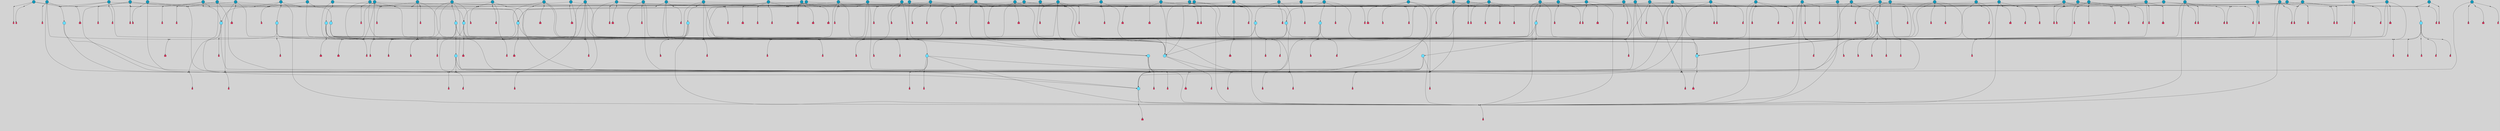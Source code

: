 // File exported with GEGELATI v1.3.1
// On the 2024-04-08 17:39:24
// With the File::TPGGraphDotExporter
digraph{
	graph[pad = "0.212, 0.055" bgcolor = lightgray]
	node[shape=circle style = filled label = ""]
		T3 [fillcolor="#66ddff"]
		T4 [fillcolor="#66ddff"]
		T7 [fillcolor="#66ddff"]
		T9 [fillcolor="#66ddff"]
		T11 [fillcolor="#66ddff"]
		T24 [fillcolor="#66ddff"]
		T27 [fillcolor="#66ddff"]
		T54 [fillcolor="#66ddff"]
		T59 [fillcolor="#66ddff"]
		T82 [fillcolor="#1199bb"]
		T90 [fillcolor="#1199bb"]
		T95 [fillcolor="#66ddff"]
		T96 [fillcolor="#66ddff"]
		T102 [fillcolor="#1199bb"]
		T106 [fillcolor="#1199bb"]
		T111 [fillcolor="#66ddff"]
		T116 [fillcolor="#1199bb"]
		T129 [fillcolor="#66ddff"]
		T131 [fillcolor="#66ddff"]
		T148 [fillcolor="#1199bb"]
		T159 [fillcolor="#1199bb"]
		T160 [fillcolor="#66ddff"]
		T176 [fillcolor="#1199bb"]
		T180 [fillcolor="#1199bb"]
		T184 [fillcolor="#1199bb"]
		T186 [fillcolor="#1199bb"]
		T191 [fillcolor="#1199bb"]
		T194 [fillcolor="#1199bb"]
		T195 [fillcolor="#66ddff"]
		T198 [fillcolor="#1199bb"]
		T201 [fillcolor="#1199bb"]
		T202 [fillcolor="#1199bb"]
		T204 [fillcolor="#1199bb"]
		T210 [fillcolor="#1199bb"]
		T211 [fillcolor="#1199bb"]
		T212 [fillcolor="#66ddff"]
		T25 [fillcolor="#1199bb"]
		T213 [fillcolor="#66ddff"]
		T214 [fillcolor="#1199bb"]
		T137 [fillcolor="#1199bb"]
		T217 [fillcolor="#1199bb"]
		T219 [fillcolor="#1199bb"]
		T222 [fillcolor="#1199bb"]
		T224 [fillcolor="#1199bb"]
		T227 [fillcolor="#1199bb"]
		T229 [fillcolor="#1199bb"]
		T230 [fillcolor="#1199bb"]
		T232 [fillcolor="#1199bb"]
		T237 [fillcolor="#66ddff"]
		T238 [fillcolor="#66ddff"]
		T239 [fillcolor="#1199bb"]
		T240 [fillcolor="#66ddff"]
		T242 [fillcolor="#66ddff"]
		T244 [fillcolor="#1199bb"]
		T245 [fillcolor="#1199bb"]
		T246 [fillcolor="#1199bb"]
		T247 [fillcolor="#1199bb"]
		T248 [fillcolor="#1199bb"]
		T251 [fillcolor="#1199bb"]
		T252 [fillcolor="#1199bb"]
		T254 [fillcolor="#1199bb"]
		T256 [fillcolor="#1199bb"]
		T257 [fillcolor="#1199bb"]
		T258 [fillcolor="#1199bb"]
		T259 [fillcolor="#1199bb"]
		T261 [fillcolor="#1199bb"]
		T262 [fillcolor="#1199bb"]
		T263 [fillcolor="#1199bb"]
		T264 [fillcolor="#1199bb"]
		T265 [fillcolor="#1199bb"]
		T267 [fillcolor="#1199bb"]
		T268 [fillcolor="#1199bb"]
		T270 [fillcolor="#1199bb"]
		T271 [fillcolor="#1199bb"]
		T272 [fillcolor="#1199bb"]
		T273 [fillcolor="#1199bb"]
		T274 [fillcolor="#1199bb"]
		T275 [fillcolor="#1199bb"]
		T276 [fillcolor="#1199bb"]
		T277 [fillcolor="#1199bb"]
		T278 [fillcolor="#1199bb"]
		T279 [fillcolor="#1199bb"]
		T280 [fillcolor="#1199bb"]
		T281 [fillcolor="#1199bb"]
		T282 [fillcolor="#1199bb"]
		T283 [fillcolor="#1199bb"]
		T284 [fillcolor="#1199bb"]
		T285 [fillcolor="#1199bb"]
		T286 [fillcolor="#1199bb"]
		T287 [fillcolor="#1199bb"]
		T288 [fillcolor="#1199bb"]
		T289 [fillcolor="#1199bb"]
		T290 [fillcolor="#1199bb"]
		T291 [fillcolor="#1199bb"]
		T292 [fillcolor="#1199bb"]
		T293 [fillcolor="#1199bb"]
		T294 [fillcolor="#1199bb"]
		T295 [fillcolor="#1199bb"]
		T296 [fillcolor="#1199bb"]
		T297 [fillcolor="#1199bb"]
		T298 [fillcolor="#1199bb"]
		P1249 [fillcolor="#cccccc" shape=point] //6|
		I1249 [shape=box style=invis label="6|1&2|6#1|7&#92;n10|7&2|0#1|5&#92;n9|4&0|1#2|2&#92;n8|6&0|0#1|0&#92;n"]
		P1249 -> I1249[style=invis]
		A1091 [fillcolor="#ff3366" shape=box margin=0.03 width=0 height=0 label="3"]
		T3 -> P1249 -> A1091
		P1250 [fillcolor="#cccccc" shape=point] //3|
		I1250 [shape=box style=invis label="7|6&2|4#0|2&#92;n10|3&2|7#1|4&#92;n11|6&0|4#0|1&#92;n7|1&0|0#2|6&#92;n7|6&0|3#2|6&#92;n4|0&2|6#0|1&#92;n4|4&2|5#0|2&#92;n4|6&0|4#2|7&#92;n10|0&2|3#1|5&#92;n2|6&0|5#0|2&#92;n1|0&2|3#0|7&#92;n1|6&2|0#0|5&#92;n6|2&0|1#0|7&#92;n9|2&0|3#2|7&#92;n5|3&0|6#0|6&#92;n1|7&2|5#2|3&#92;n8|1&2|7#0|6&#92;n1|0&2|5#2|1&#92;n7|1&2|2#2|5&#92;n7|4&2|6#0|3&#92;n"]
		P1250 -> I1250[style=invis]
		A1092 [fillcolor="#ff3366" shape=box margin=0.03 width=0 height=0 label="4"]
		T3 -> P1250 -> A1092
		P1251 [fillcolor="#cccccc" shape=point] //7|
		I1251 [shape=box style=invis label="0|2&2|4#2|6&#92;n5|3&0|6#0|1&#92;n4|7&2|6#0|5&#92;n7|6&0|7#0|5&#92;n10|7&2|2#1|1&#92;n"]
		P1251 -> I1251[style=invis]
		A1093 [fillcolor="#ff3366" shape=box margin=0.03 width=0 height=0 label="4"]
		T4 -> P1251 -> A1093
		P1252 [fillcolor="#cccccc" shape=point] //0|
		I1252 [shape=box style=invis label="2|5&0|1#0|6&#92;n6|1&2|2#2|7&#92;n8|0&0|3#1|4&#92;n4|3&2|5#2|4&#92;n8|1&2|4#0|0&#92;n6|6&0|1#2|6&#92;n11|7&2|4#2|5&#92;n6|2&2|4#0|2&#92;n8|5&2|4#2|4&#92;n2|1&2|1#2|2&#92;n2|7&2|5#2|6&#92;n9|7&0|5#0|4&#92;n1|2&0|5#2|6&#92;n4|2&2|3#2|7&#92;n3|3&2|1#0|2&#92;n"]
		P1252 -> I1252[style=invis]
		A1094 [fillcolor="#ff3366" shape=box margin=0.03 width=0 height=0 label="5"]
		T4 -> P1252 -> A1094
		P1253 [fillcolor="#cccccc" shape=point] //-3|
		I1253 [shape=box style=invis label="1|6&2|7#0|7&#92;n10|2&0|7#1|3&#92;n9|6&2|7#2|2&#92;n5|3&0|7#0|7&#92;n1|6&2|3#0|0&#92;n2|3&2|3#2|2&#92;n5|1&2|6#0|6&#92;n"]
		P1253 -> I1253[style=invis]
		A1095 [fillcolor="#ff3366" shape=box margin=0.03 width=0 height=0 label="7"]
		T7 -> P1253 -> A1095
		P1254 [fillcolor="#cccccc" shape=point] //5|
		I1254 [shape=box style=invis label="0|5&2|3#0|1&#92;n0|6&2|1#2|4&#92;n6|2&2|6#0|7&#92;n7|4&0|3#0|1&#92;n5|4&0|7#1|6&#92;n9|1&0|5#2|2&#92;n6|3&2|3#1|7&#92;n11|7&2|4#1|6&#92;n2|5&0|1#0|0&#92;n4|7&0|0#0|2&#92;n6|2&0|6#0|0&#92;n2|1&2|6#2|4&#92;n10|0&2|0#1|0&#92;n6|6&2|4#0|6&#92;n"]
		P1254 -> I1254[style=invis]
		A1096 [fillcolor="#ff3366" shape=box margin=0.03 width=0 height=0 label="8"]
		T7 -> P1254 -> A1096
		P1255 [fillcolor="#cccccc" shape=point] //-6|
		I1255 [shape=box style=invis label="11|1&0|7#2|0&#92;n10|4&0|1#1|0&#92;n4|3&2|4#2|1&#92;n0|5&2|0#0|0&#92;n6|1&0|0#0|3&#92;n8|2&2|0#0|4&#92;n11|4&2|0#1|6&#92;n7|0&2|6#2|3&#92;n5|3&2|6#2|0&#92;n2|0&2|0#0|4&#92;n"]
		P1255 -> I1255[style=invis]
		A1097 [fillcolor="#ff3366" shape=box margin=0.03 width=0 height=0 label="9"]
		T9 -> P1255 -> A1097
		P1256 [fillcolor="#cccccc" shape=point] //2|
		I1256 [shape=box style=invis label="6|3&2|7#1|4&#92;n8|6&0|0#2|5&#92;n2|1&0|2#0|3&#92;n8|7&0|6#0|4&#92;n2|1&2|0#0|1&#92;n0|0&2|2#2|3&#92;n6|6&0|7#2|1&#92;n6|1&0|7#2|6&#92;n5|4&2|7#0|4&#92;n0|3&0|4#2|0&#92;n11|0&2|0#2|5&#92;n4|5&2|5#2|4&#92;n5|7&0|6#0|4&#92;n9|7&2|5#0|3&#92;n5|4&2|1#0|3&#92;n5|3&0|1#1|7&#92;n0|4&0|3#2|5&#92;n"]
		P1256 -> I1256[style=invis]
		A1098 [fillcolor="#ff3366" shape=box margin=0.03 width=0 height=0 label="10"]
		T9 -> P1256 -> A1098
		P1257 [fillcolor="#cccccc" shape=point] //6|
		I1257 [shape=box style=invis label="3|0&2|7#2|2&#92;n3|2&0|4#2|5&#92;n5|1&0|2#1|0&#92;n8|7&0|1#2|0&#92;n8|5&0|3#0|6&#92;n0|2&0|2#2|3&#92;n1|5&2|5#0|5&#92;n5|6&0|6#0|7&#92;n6|7&0|0#2|6&#92;n1|2&2|3#0|0&#92;n7|7&2|3#0|4&#92;n0|7&2|7#0|6&#92;n1|0&2|2#2|7&#92;n4|4&0|1#0|0&#92;n"]
		P1257 -> I1257[style=invis]
		A1099 [fillcolor="#ff3366" shape=box margin=0.03 width=0 height=0 label="11"]
		T11 -> P1257 -> A1099
		P1258 [fillcolor="#cccccc" shape=point] //-4|
		I1258 [shape=box style=invis label="4|1&0|4#2|6&#92;n1|2&2|2#2|0&#92;n1|2&2|0#0|6&#92;n8|4&2|3#2|5&#92;n5|5&2|1#1|0&#92;n"]
		P1258 -> I1258[style=invis]
		A1100 [fillcolor="#ff3366" shape=box margin=0.03 width=0 height=0 label="12"]
		T11 -> P1258 -> A1100
		P1259 [fillcolor="#cccccc" shape=point] //-3|
		I1259 [shape=box style=invis label="8|1&2|3#0|5&#92;n0|6&0|5#0|5&#92;n3|7&2|1#0|6&#92;n3|5&0|1#0|0&#92;n9|5&2|0#0|4&#92;n3|5&0|2#0|3&#92;n10|6&2|4#1|0&#92;n9|4&2|7#2|6&#92;n1|7&2|5#2|2&#92;n"]
		P1259 -> I1259[style=invis]
		A1101 [fillcolor="#ff3366" shape=box margin=0.03 width=0 height=0 label="5"]
		T4 -> P1259 -> A1101
		P1260 [fillcolor="#cccccc" shape=point] //1|
		I1260 [shape=box style=invis label="5|1&0|6#2|7&#92;n2|4&0|4#2|2&#92;n0|6&0|5#0|4&#92;n10|6&2|5#1|6&#92;n9|3&0|1#1|7&#92;n10|3&2|2#1|0&#92;n5|0&0|0#2|1&#92;n11|3&2|3#1|5&#92;n10|3&0|1#1|0&#92;n2|4&0|1#0|1&#92;n0|2&0|3#2|4&#92;n9|2&2|1#2|5&#92;n11|7&2|6#2|6&#92;n"]
		P1260 -> I1260[style=invis]
		T24 -> P1260 -> T7
		P1261 [fillcolor="#cccccc" shape=point] //5|
		I1261 [shape=box style=invis label="3|0&2|0#0|1&#92;n3|0&0|7#0|1&#92;n5|3&0|2#2|6&#92;n4|4&2|4#2|6&#92;n11|2&0|7#1|6&#92;n2|7&2|2#2|5&#92;n9|3&2|6#2|7&#92;n7|7&0|0#0|4&#92;n6|1&2|4#2|3&#92;n5|4&2|0#1|6&#92;n1|3&0|7#0|4&#92;n"]
		P1261 -> I1261[style=invis]
		A1102 [fillcolor="#ff3366" shape=box margin=0.03 width=0 height=0 label="7"]
		T24 -> P1261 -> A1102
		P1262 [fillcolor="#cccccc" shape=point] //-2|
		I1262 [shape=box style=invis label="4|1&0|4#0|3&#92;n4|2&0|5#2|0&#92;n5|5&2|6#0|5&#92;n1|4&0|1#0|2&#92;n6|3&2|7#1|5&#92;n0|4&2|0#0|3&#92;n8|5&2|5#1|2&#92;n10|7&2|7#1|1&#92;n3|4&0|0#2|1&#92;n3|6&2|5#2|5&#92;n8|3&0|1#0|7&#92;n10|0&2|7#1|3&#92;n4|1&2|4#0|1&#92;n9|3&2|0#0|4&#92;n3|6&2|0#0|4&#92;n1|2&0|6#2|1&#92;n4|0&2|1#2|2&#92;n"]
		P1262 -> I1262[style=invis]
		A1103 [fillcolor="#ff3366" shape=box margin=0.03 width=0 height=0 label="14"]
		T24 -> P1262 -> A1103
		P1263 [fillcolor="#cccccc" shape=point] //2|
		I1263 [shape=box style=invis label="9|1&2|3#0|1&#92;n5|2&2|0#2|4&#92;n3|6&2|5#2|7&#92;n7|0&2|5#0|4&#92;n1|2&0|3#0|5&#92;n7|3&2|7#0|0&#92;n"]
		P1263 -> I1263[style=invis]
		A1104 [fillcolor="#ff3366" shape=box margin=0.03 width=0 height=0 label="2"]
		T27 -> P1263 -> A1104
		P1264 [fillcolor="#cccccc" shape=point] //-6|
		I1264 [shape=box style=invis label="7|5&0|4#0|4&#92;n11|0&2|5#2|1&#92;n"]
		P1264 -> I1264[style=invis]
		A1105 [fillcolor="#ff3366" shape=box margin=0.03 width=0 height=0 label="3"]
		T27 -> P1264 -> A1105
		T27 -> P1250
		T27 -> P1252
		P1265 [fillcolor="#cccccc" shape=point] //0|
		I1265 [shape=box style=invis label="4|0&0|3#2|7&#92;n10|2&0|3#1|7&#92;n3|5&0|2#0|3&#92;n4|5&0|0#2|1&#92;n10|7&2|0#1|2&#92;n5|3&2|3#1|6&#92;n9|5&2|0#0|4&#92;n5|4&2|7#0|2&#92;n10|3&2|7#1|4&#92;n7|2&0|1#2|6&#92;n8|6&0|5#0|5&#92;n8|7&2|3#0|5&#92;n2|6&2|4#0|0&#92;n"]
		P1265 -> I1265[style=invis]
		A1106 [fillcolor="#ff3366" shape=box margin=0.03 width=0 height=0 label="5"]
		T27 -> P1265 -> A1106
		P1266 [fillcolor="#cccccc" shape=point] //8|
		I1266 [shape=box style=invis label="9|0&0|1#2|0&#92;n10|1&2|5#1|4&#92;n8|2&2|6#0|4&#92;n2|4&2|5#2|3&#92;n4|2&2|2#0|2&#92;n7|5&0|2#0|0&#92;n8|2&2|1#1|3&#92;n8|7&0|7#2|1&#92;n1|1&0|0#0|7&#92;n5|6&2|5#1|0&#92;n6|6&2|5#0|0&#92;n11|4&0|3#2|6&#92;n4|2&2|4#0|7&#92;n5|6&0|1#2|0&#92;n11|3&0|2#0|7&#92;n"]
		P1266 -> I1266[style=invis]
		A1107 [fillcolor="#ff3366" shape=box margin=0.03 width=0 height=0 label="6"]
		T54 -> P1266 -> A1107
		T54 -> P1261
		P1267 [fillcolor="#cccccc" shape=point] //-10|
		I1267 [shape=box style=invis label="3|6&0|0#0|4&#92;n4|1&2|4#0|1&#92;n5|1&0|1#0|4&#92;n5|5&2|6#0|5&#92;n6|5&0|6#0|3&#92;n11|1&2|0#0|1&#92;n0|7&2|0#0|3&#92;n1|2&0|6#0|1&#92;n8|0&0|4#2|0&#92;n0|4&0|7#2|7&#92;n7|0&2|7#1|3&#92;n3|1&0|5#2|5&#92;n5|1&0|4#0|3&#92;n2|2&0|2#0|0&#92;n8|3&0|1#0|7&#92;n3|0&0|3#0|5&#92;n7|2&0|5#2|0&#92;n6|3&2|7#1|5&#92;n4|7&2|7#2|1&#92;n"]
		P1267 -> I1267[style=invis]
		A1108 [fillcolor="#ff3366" shape=box margin=0.03 width=0 height=0 label="14"]
		T54 -> P1267 -> A1108
		T54 -> P1254
		P1268 [fillcolor="#cccccc" shape=point] //8|
		I1268 [shape=box style=invis label="9|0&0|1#2|0&#92;n10|1&2|5#1|4&#92;n8|2&2|6#0|4&#92;n4|5&0|3#0|1&#92;n2|4&2|5#2|3&#92;n4|2&2|2#0|2&#92;n7|5&0|2#0|0&#92;n8|2&2|1#1|3&#92;n8|7&0|7#2|1&#92;n1|1&0|0#0|7&#92;n5|6&2|5#1|0&#92;n6|3&2|5#0|0&#92;n11|4&0|3#2|6&#92;n1|2&2|4#0|7&#92;n5|6&0|1#2|0&#92;n11|3&0|2#0|7&#92;n"]
		P1268 -> I1268[style=invis]
		A1109 [fillcolor="#ff3366" shape=box margin=0.03 width=0 height=0 label="6"]
		T59 -> P1268 -> A1109
		T59 -> P1261
		T59 -> P1255
		T59 -> P1261
		P1269 [fillcolor="#cccccc" shape=point] //6|
		I1269 [shape=box style=invis label="7|0&2|5#1|2&#92;n10|6&2|1#1|3&#92;n7|5&0|2#0|7&#92;n10|7&0|1#1|5&#92;n4|6&2|5#0|5&#92;n4|4&0|7#2|7&#92;n"]
		P1269 -> I1269[style=invis]
		A1110 [fillcolor="#ff3366" shape=box margin=0.03 width=0 height=0 label="7"]
		T82 -> P1269 -> A1110
		P1270 [fillcolor="#cccccc" shape=point] //6|
		I1270 [shape=box style=invis label="0|5&2|3#0|1&#92;n0|6&2|1#2|4&#92;n9|1&0|5#2|2&#92;n7|4&0|3#0|1&#92;n5|4&0|7#1|6&#92;n2|5&0|1#0|0&#92;n6|3&2|3#1|7&#92;n11|7&2|4#1|6&#92;n6|2&2|6#0|1&#92;n4|7&0|0#0|2&#92;n6|2&0|6#0|0&#92;n9|1&2|6#2|4&#92;n10|0&2|0#1|0&#92;n6|6&2|4#0|6&#92;n"]
		P1270 -> I1270[style=invis]
		A1111 [fillcolor="#ff3366" shape=box margin=0.03 width=0 height=0 label="8"]
		T82 -> P1270 -> A1111
		T82 -> P1255
		P1271 [fillcolor="#cccccc" shape=point] //-2|
		I1271 [shape=box style=invis label="8|4&2|1#2|5&#92;n4|1&0|7#2|1&#92;n5|7&2|3#2|2&#92;n10|4&2|5#1|7&#92;n10|0&2|6#1|3&#92;n4|5&2|7#0|6&#92;n9|5&2|4#0|4&#92;n2|4&0|5#0|7&#92;n11|1&2|4#2|6&#92;n5|6&0|7#1|2&#92;n2|7&2|7#2|6&#92;n5|2&0|5#1|5&#92;n3|0&0|6#0|2&#92;n4|0&0|4#2|4&#92;n4|4&2|6#0|7&#92;n10|6&2|0#1|4&#92;n9|7&0|3#1|4&#92;n1|4&2|6#0|3&#92;n11|5&2|6#0|3&#92;n0|3&0|5#0|1&#92;n"]
		P1271 -> I1271[style=invis]
		A1112 [fillcolor="#ff3366" shape=box margin=0.03 width=0 height=0 label="13"]
		T90 -> P1271 -> A1112
		P1272 [fillcolor="#cccccc" shape=point] //4|
		I1272 [shape=box style=invis label="7|1&2|6#1|3&#92;n10|1&0|3#1|6&#92;n8|5&2|3#2|1&#92;n11|5&0|0#2|6&#92;n4|1&0|6#0|0&#92;n11|1&0|2#0|3&#92;n2|0&2|1#0|7&#92;n"]
		P1272 -> I1272[style=invis]
		A1113 [fillcolor="#ff3366" shape=box margin=0.03 width=0 height=0 label="2"]
		T90 -> P1272 -> A1113
		P1273 [fillcolor="#cccccc" shape=point] //7|
		I1273 [shape=box style=invis label="10|3&0|1#1|4&#92;n4|6&0|0#0|2&#92;n4|5&0|6#0|0&#92;n4|3&0|6#2|1&#92;n7|0&0|3#1|2&#92;n4|7&0|6#0|5&#92;n7|6&0|7#0|6&#92;n6|6&0|0#0|3&#92;n11|1&0|4#2|5&#92;n10|2&0|3#1|2&#92;n"]
		P1273 -> I1273[style=invis]
		A1114 [fillcolor="#ff3366" shape=box margin=0.03 width=0 height=0 label="4"]
		T90 -> P1273 -> A1114
		T90 -> P1259
		P1274 [fillcolor="#cccccc" shape=point] //-7|
		I1274 [shape=box style=invis label="3|0&2|0#0|1&#92;n1|1&0|2#0|4&#92;n11|2&0|7#1|6&#92;n9|7&0|0#0|4&#92;n3|0&0|7#0|1&#92;n9|3&2|6#2|7&#92;n5|3&0|2#2|6&#92;n6|1&2|4#2|3&#92;n5|4&2|0#1|6&#92;n1|3&0|7#0|7&#92;n"]
		P1274 -> I1274[style=invis]
		A1115 [fillcolor="#ff3366" shape=box margin=0.03 width=0 height=0 label="7"]
		T90 -> P1274 -> A1115
		P1275 [fillcolor="#cccccc" shape=point] //4|
		I1275 [shape=box style=invis label="4|3&0|6#0|3&#92;n5|7&2|3#2|2&#92;n5|6&0|7#1|2&#92;n1|4&2|6#0|3&#92;n8|4&2|1#2|5&#92;n9|5&2|4#1|4&#92;n2|4&0|5#0|7&#92;n10|0&0|6#1|3&#92;n3|0&0|6#0|2&#92;n2|7&2|7#2|6&#92;n5|2&0|5#1|5&#92;n10|4&2|5#1|7&#92;n4|0&0|4#2|4&#92;n11|1&0|4#2|6&#92;n10|6&2|0#1|4&#92;n9|7&0|3#1|4&#92;n4|5&2|7#0|6&#92;n11|5&2|6#2|3&#92;n0|3&0|5#0|1&#92;n"]
		P1275 -> I1275[style=invis]
		A1116 [fillcolor="#ff3366" shape=box margin=0.03 width=0 height=0 label="13"]
		T95 -> P1275 -> A1116
		P1276 [fillcolor="#cccccc" shape=point] //8|
		I1276 [shape=box style=invis label="9|7&0|5#2|5&#92;n3|3&2|3#0|2&#92;n9|5&2|2#1|0&#92;n2|3&0|6#0|3&#92;n4|4&2|5#2|7&#92;n11|3&2|0#1|5&#92;n6|6&2|1#2|2&#92;n4|6&0|1#2|2&#92;n2|5&2|7#2|2&#92;n7|7&2|2#2|3&#92;n6|5&0|3#2|6&#92;n6|7&0|6#0|2&#92;n"]
		P1276 -> I1276[style=invis]
		A1117 [fillcolor="#ff3366" shape=box margin=0.03 width=0 height=0 label="14"]
		T95 -> P1276 -> A1117
		P1277 [fillcolor="#cccccc" shape=point] //2|
		I1277 [shape=box style=invis label="4|1&0|4#2|6&#92;n5|5&2|1#1|0&#92;n1|0&2|0#0|6&#92;n8|4&2|3#2|5&#92;n"]
		P1277 -> I1277[style=invis]
		T95 -> P1277 -> T11
		P1278 [fillcolor="#cccccc" shape=point] //-9|
		I1278 [shape=box style=invis label="2|0&2|0#2|1&#92;n4|4&2|4#2|6&#92;n9|1&0|3#1|7&#92;n5|3&0|2#2|6&#92;n2|7&2|2#2|5&#92;n5|4&2|0#1|6&#92;n3|0&0|7#0|1&#92;n1|3&0|7#0|4&#92;n11|6&2|2#0|7&#92;n7|7&0|0#0|4&#92;n11|0&0|7#1|6&#92;n9|3&2|6#2|7&#92;n"]
		P1278 -> I1278[style=invis]
		A1118 [fillcolor="#ff3366" shape=box margin=0.03 width=0 height=0 label="7"]
		T95 -> P1278 -> A1118
		P1279 [fillcolor="#cccccc" shape=point] //-8|
		I1279 [shape=box style=invis label="7|5&0|4#2|4&#92;n"]
		P1279 -> I1279[style=invis]
		A1119 [fillcolor="#ff3366" shape=box margin=0.03 width=0 height=0 label="3"]
		T95 -> P1279 -> A1119
		T96 -> P1270
		P1280 [fillcolor="#cccccc" shape=point] //5|
		I1280 [shape=box style=invis label="10|4&0|1#1|0&#92;n4|3&2|4#2|1&#92;n2|0&2|0#0|4&#92;n6|1&0|0#0|3&#92;n8|2&2|0#0|4&#92;n0|0&0|0#0|0&#92;n11|4&2|0#1|6&#92;n7|0&2|6#2|3&#92;n5|3&2|6#2|0&#92;n0|0&2|0#0|0&#92;n"]
		P1280 -> I1280[style=invis]
		A1120 [fillcolor="#ff3366" shape=box margin=0.03 width=0 height=0 label="9"]
		T96 -> P1280 -> A1120
		T96 -> P1249
		P1281 [fillcolor="#cccccc" shape=point] //1|
		I1281 [shape=box style=invis label="5|4&0|7#1|6&#92;n0|6&2|1#2|4&#92;n7|4&0|3#0|1&#92;n0|5&2|3#0|1&#92;n9|1&0|5#2|2&#92;n6|3&2|3#1|7&#92;n11|7&2|4#1|6&#92;n2|5&0|1#0|0&#92;n7|5&2|3#1|1&#92;n4|7&0|0#0|2&#92;n6|2&0|6#0|0&#92;n2|1&2|6#2|4&#92;n10|0&2|7#1|0&#92;n6|6&2|4#0|6&#92;n"]
		P1281 -> I1281[style=invis]
		A1121 [fillcolor="#ff3366" shape=box margin=0.03 width=0 height=0 label="8"]
		T96 -> P1281 -> A1121
		T96 -> P1259
		P1282 [fillcolor="#cccccc" shape=point] //7|
		I1282 [shape=box style=invis label="3|3&2|7#0|4&#92;n4|3&2|6#0|3&#92;n8|4&0|6#1|2&#92;n5|6&2|3#0|4&#92;n0|7&2|1#0|5&#92;n8|7&2|2#2|5&#92;n9|1&0|0#1|0&#92;n10|1&2|1#1|4&#92;n10|5&0|6#1|7&#92;n5|2&2|3#0|4&#92;n2|0&2|6#2|7&#92;n1|7&0|1#0|7&#92;n"]
		P1282 -> I1282[style=invis]
		A1122 [fillcolor="#ff3366" shape=box margin=0.03 width=0 height=0 label="2"]
		T102 -> P1282 -> A1122
		T102 -> P1279
		P1283 [fillcolor="#cccccc" shape=point] //8|
		I1283 [shape=box style=invis label="7|0&0|2#1|4&#92;n8|1&2|3#0|5&#92;n0|6&0|5#0|5&#92;n3|7&2|1#0|6&#92;n9|4&2|7#1|6&#92;n1|7&2|5#2|2&#92;n8|5&2|0#0|3&#92;n0|2&0|2#0|0&#92;n3|5&0|2#0|3&#92;n"]
		P1283 -> I1283[style=invis]
		A1123 [fillcolor="#ff3366" shape=box margin=0.03 width=0 height=0 label="5"]
		T102 -> P1283 -> A1123
		P1284 [fillcolor="#cccccc" shape=point] //-2|
		I1284 [shape=box style=invis label="11|7&2|0#1|7&#92;n4|3&0|1#2|5&#92;n0|4&2|4#2|7&#92;n1|6&0|0#0|4&#92;n4|0&0|0#0|5&#92;n0|6&2|3#2|0&#92;n9|6&2|5#1|3&#92;n0|7&2|1#2|5&#92;n4|4&0|5#0|1&#92;n10|4&0|0#1|0&#92;n"]
		P1284 -> I1284[style=invis]
		A1124 [fillcolor="#ff3366" shape=box margin=0.03 width=0 height=0 label="12"]
		T106 -> P1284 -> A1124
		P1285 [fillcolor="#cccccc" shape=point] //-1|
		I1285 [shape=box style=invis label="1|7&2|1#0|6&#92;n8|1&2|3#0|5&#92;n10|6&2|7#1|0&#92;n1|7&2|5#0|2&#92;n0|3&0|3#2|2&#92;n3|5&0|1#0|0&#92;n3|5&0|2#0|3&#92;n1|5&2|0#0|4&#92;n5|7&2|2#2|5&#92;n4|0&2|3#0|3&#92;n"]
		P1285 -> I1285[style=invis]
		T106 -> P1285 -> T3
		T106 -> P1250
		P1286 [fillcolor="#cccccc" shape=point] //-9|
		I1286 [shape=box style=invis label="10|2&0|7#1|3&#92;n1|0&2|1#0|1&#92;n5|1&2|7#0|7&#92;n0|6&2|7#2|2&#92;n10|3&2|7#1|2&#92;n2|3&2|3#2|2&#92;n"]
		P1286 -> I1286[style=invis]
		A1125 [fillcolor="#ff3366" shape=box margin=0.03 width=0 height=0 label="7"]
		T106 -> P1286 -> A1125
		P1287 [fillcolor="#cccccc" shape=point] //-5|
		I1287 [shape=box style=invis label="0|0&2|3#0|2&#92;n10|5&0|6#1|3&#92;n7|3&0|6#2|3&#92;n3|4&0|6#0|6&#92;n10|5&0|2#1|1&#92;n5|0&0|1#0|3&#92;n6|6&2|5#1|5&#92;n7|4&0|2#1|7&#92;n5|7&0|1#2|5&#92;n1|5&0|0#0|3&#92;n7|5&2|1#2|6&#92;n9|0&0|2#0|0&#92;n4|0&2|4#0|0&#92;n4|6&0|0#2|3&#92;n3|1&0|6#2|5&#92;n7|7&2|1#2|3&#92;n9|4&2|2#0|6&#92;n"]
		P1287 -> I1287[style=invis]
		T111 -> P1287 -> T9
		P1288 [fillcolor="#cccccc" shape=point] //7|
		I1288 [shape=box style=invis label="7|4&2|1#2|0&#92;n4|1&2|4#2|3&#92;n5|0&2|0#2|2&#92;n6|1&2|4#2|6&#92;n"]
		P1288 -> I1288[style=invis]
		A1126 [fillcolor="#ff3366" shape=box margin=0.03 width=0 height=0 label="9"]
		T111 -> P1288 -> A1126
		P1289 [fillcolor="#cccccc" shape=point] //2|
		I1289 [shape=box style=invis label="3|0&2|0#0|1&#92;n11|2&0|7#1|6&#92;n8|7&2|4#0|5&#92;n5|3&0|2#2|6&#92;n4|4&2|4#2|6&#92;n3|0&0|7#0|1&#92;n2|7&2|2#2|5&#92;n9|3&2|6#2|7&#92;n7|7&0|0#0|4&#92;n6|1&2|4#1|3&#92;n5|4&2|0#1|6&#92;n1|3&0|7#0|4&#92;n"]
		P1289 -> I1289[style=invis]
		A1127 [fillcolor="#ff3366" shape=box margin=0.03 width=0 height=0 label="7"]
		T111 -> P1289 -> A1127
		T111 -> P1255
		P1290 [fillcolor="#cccccc" shape=point] //-4|
		I1290 [shape=box style=invis label="9|7&0|0#2|0&#92;n6|6&0|5#2|0&#92;n7|3&0|0#0|4&#92;n3|5&0|3#0|3&#92;n9|1&0|1#1|1&#92;n11|5&2|7#1|5&#92;n1|5&2|5#0|2&#92;n6|0&0|6#2|5&#92;n0|3&2|4#2|5&#92;n1|6&2|5#2|2&#92;n9|5&2|1#2|2&#92;n"]
		P1290 -> I1290[style=invis]
		T116 -> P1290 -> T9
		P1291 [fillcolor="#cccccc" shape=point] //4|
		I1291 [shape=box style=invis label="9|2&0|6#2|1&#92;n11|5&0|1#2|0&#92;n2|4&0|4#2|1&#92;n5|0&2|4#0|2&#92;n"]
		P1291 -> I1291[style=invis]
		A1128 [fillcolor="#ff3366" shape=box margin=0.03 width=0 height=0 label="3"]
		T116 -> P1291 -> A1128
		P1292 [fillcolor="#cccccc" shape=point] //-2|
		I1292 [shape=box style=invis label="5|2&2|0#2|4&#92;n9|1&2|3#0|1&#92;n3|6&2|5#2|7&#92;n7|0&2|1#0|4&#92;n1|2&0|3#0|5&#92;n7|3&2|7#0|0&#92;n"]
		P1292 -> I1292[style=invis]
		A1129 [fillcolor="#ff3366" shape=box margin=0.03 width=0 height=0 label="2"]
		T116 -> P1292 -> A1129
		T116 -> P1250
		T116 -> P1265
		T129 -> P1266
		T129 -> P1261
		P1293 [fillcolor="#cccccc" shape=point] //10|
		I1293 [shape=box style=invis label="4|5&2|7#2|1&#92;n1|7&2|3#0|6&#92;n3|5&2|2#0|3&#92;n10|3&0|7#1|4&#92;n7|1&0|4#2|6&#92;n10|2&0|3#1|7&#92;n9|5&2|0#0|4&#92;n4|0&0|3#2|7&#92;n11|4&2|6#1|2&#92;n5|4&2|7#0|2&#92;n2|6&2|4#0|0&#92;n6|5&0|7#2|1&#92;n5|3&2|3#1|6&#92;n10|7&2|0#1|2&#92;n"]
		P1293 -> I1293[style=invis]
		A1130 [fillcolor="#ff3366" shape=box margin=0.03 width=0 height=0 label="5"]
		T129 -> P1293 -> A1130
		P1294 [fillcolor="#cccccc" shape=point] //5|
		I1294 [shape=box style=invis label="9|4&2|3#1|3&#92;n0|4&2|4#0|5&#92;n6|1&2|6#2|5&#92;n4|0&0|5#2|0&#92;n"]
		P1294 -> I1294[style=invis]
		A1131 [fillcolor="#ff3366" shape=box margin=0.03 width=0 height=0 label="7"]
		T129 -> P1294 -> A1131
		P1295 [fillcolor="#cccccc" shape=point] //6|
		I1295 [shape=box style=invis label="9|4&2|7#0|6&#92;n8|4&0|1#1|0&#92;n1|3&0|0#2|1&#92;n2|4&0|6#2|2&#92;n5|1&2|5#0|7&#92;n3|0&0|3#2|6&#92;n2|2&2|6#0|2&#92;n8|4&0|4#2|2&#92;n5|1&2|4#0|3&#92;n9|4&0|6#0|6&#92;n5|0&2|2#1|5&#92;n11|7&0|0#1|1&#92;n0|4&0|3#0|3&#92;n7|7&2|4#2|5&#92;n1|5&0|1#2|1&#92;n"]
		P1295 -> I1295[style=invis]
		A1132 [fillcolor="#ff3366" shape=box margin=0.03 width=0 height=0 label="1"]
		T129 -> P1295 -> A1132
		P1296 [fillcolor="#cccccc" shape=point] //6|
		I1296 [shape=box style=invis label="10|4&2|6#1|2&#92;n8|4&0|1#1|0&#92;n0|4&2|6#0|0&#92;n8|4&2|5#2|1&#92;n7|5&2|5#1|0&#92;n3|6&0|6#2|2&#92;n1|7&0|7#0|5&#92;n2|0&0|7#2|4&#92;n2|6&2|2#0|0&#92;n0|7&2|7#0|7&#92;n11|6&0|4#2|2&#92;n5|5&0|0#0|1&#92;n10|1&0|0#1|0&#92;n7|3&0|1#2|5&#92;n9|2&2|7#1|5&#92;n9|4&2|6#2|7&#92;n1|6&2|4#2|2&#92;n3|3&2|2#0|7&#92;n1|6&2|0#0|0&#92;n6|4&2|6#1|0&#92;n"]
		P1296 -> I1296[style=invis]
		A1133 [fillcolor="#ff3366" shape=box margin=0.03 width=0 height=0 label="1"]
		T131 -> P1296 -> A1133
		P1297 [fillcolor="#cccccc" shape=point] //9|
		I1297 [shape=box style=invis label="11|0&2|0#1|1&#92;n3|6&0|6#0|0&#92;n1|4&0|0#2|4&#92;n7|5&2|2#1|3&#92;n11|7&2|6#1|7&#92;n5|2&0|6#1|5&#92;n9|5&0|6#0|3&#92;n2|2&2|7#0|5&#92;n9|3&2|2#2|0&#92;n11|0&2|7#0|1&#92;n1|1&2|0#0|1&#92;n6|6&0|6#1|2&#92;n9|7&0|1#0|3&#92;n2|0&2|4#2|5&#92;n2|4&2|2#0|0&#92;n6|1&2|1#1|7&#92;n10|7&2|5#1|6&#92;n11|5&2|7#2|4&#92;n"]
		P1297 -> I1297[style=invis]
		A1134 [fillcolor="#ff3366" shape=box margin=0.03 width=0 height=0 label="1"]
		T131 -> P1297 -> A1134
		T131 -> P1264
		P1298 [fillcolor="#cccccc" shape=point] //5|
		I1298 [shape=box style=invis label="3|0&0|0#0|1&#92;n5|6&0|4#0|3&#92;n4|4&2|4#2|6&#92;n11|2&0|7#1|6&#92;n2|7&2|2#2|5&#92;n9|3&2|6#2|7&#92;n7|7&0|0#0|4&#92;n6|1&2|4#2|3&#92;n5|4&2|0#1|6&#92;n5|3&0|2#2|6&#92;n1|3&0|7#0|4&#92;n"]
		P1298 -> I1298[style=invis]
		A1135 [fillcolor="#ff3366" shape=box margin=0.03 width=0 height=0 label="7"]
		T131 -> P1298 -> A1135
		T131 -> P1294
		P1299 [fillcolor="#cccccc" shape=point] //-1|
		I1299 [shape=box style=invis label="11|7&2|0#1|7&#92;n1|5&2|4#2|4&#92;n4|3&0|1#0|5&#92;n1|6&0|0#0|4&#92;n8|6&2|4#0|0&#92;n4|0&0|0#0|5&#92;n10|4&2|0#1|0&#92;n9|6&2|5#1|3&#92;n0|7&2|1#0|5&#92;n0|6&2|3#2|0&#92;n4|4&0|5#0|1&#92;n"]
		P1299 -> I1299[style=invis]
		A1136 [fillcolor="#ff3366" shape=box margin=0.03 width=0 height=0 label="12"]
		T148 -> P1299 -> A1136
		P1300 [fillcolor="#cccccc" shape=point] //1|
		I1300 [shape=box style=invis label="2|2&2|3#0|2&#92;n2|2&0|5#2|5&#92;n8|4&0|1#1|0&#92;n9|7&0|6#0|3&#92;n5|1&2|2#0|7&#92;n10|7&0|7#1|3&#92;n7|7&2|4#2|5&#92;n5|5&0|2#2|1&#92;n2|6&2|2#0|0&#92;n9|3&2|2#2|0&#92;n0|6&0|6#2|2&#92;n7|7&0|1#2|3&#92;n3|6&0|1#0|5&#92;n1|5&0|1#2|7&#92;n"]
		P1300 -> I1300[style=invis]
		A1137 [fillcolor="#ff3366" shape=box margin=0.03 width=0 height=0 label="1"]
		T148 -> P1300 -> A1137
		P1301 [fillcolor="#cccccc" shape=point] //-9|
		I1301 [shape=box style=invis label="4|7&2|6#0|5&#92;n11|3&0|2#2|6&#92;n10|2&2|4#1|6&#92;n3|0&2|6#2|7&#92;n4|3&0|5#0|7&#92;n2|3&0|7#0|7&#92;n10|6&0|7#1|5&#92;n10|1&2|2#1|1&#92;n1|7&0|3#2|6&#92;n"]
		P1301 -> I1301[style=invis]
		A1138 [fillcolor="#ff3366" shape=box margin=0.03 width=0 height=0 label="4"]
		T148 -> P1301 -> A1138
		P1302 [fillcolor="#cccccc" shape=point] //7|
		I1302 [shape=box style=invis label="7|2&0|4#1|3&#92;n7|7&0|0#0|4&#92;n4|4&2|4#2|6&#92;n2|3&2|2#2|5&#92;n8|0&0|2#2|1&#92;n9|3&2|6#2|7&#92;n6|4&2|4#2|3&#92;n3|3&2|0#0|1&#92;n6|4&2|0#1|6&#92;n5|3&0|7#0|4&#92;n"]
		P1302 -> I1302[style=invis]
		A1139 [fillcolor="#ff3366" shape=box margin=0.03 width=0 height=0 label="7"]
		T148 -> P1302 -> A1139
		P1303 [fillcolor="#cccccc" shape=point] //-6|
		I1303 [shape=box style=invis label="9|0&2|0#0|1&#92;n3|2&0|2#0|3&#92;n5|4&0|5#1|7&#92;n2|1&0|4#0|3&#92;n9|2&2|0#2|4&#92;n7|6&0|4#0|2&#92;n2|3&0|6#2|6&#92;n1|2&0|3#2|0&#92;n"]
		P1303 -> I1303[style=invis]
		T148 -> P1303 -> T54
		P1304 [fillcolor="#cccccc" shape=point] //7|
		I1304 [shape=box style=invis label="7|0&2|1#2|0&#92;n9|7&2|1#1|7&#92;n8|2&0|1#1|0&#92;n6|6&0|2#1|1&#92;n2|2&0|5#0|0&#92;n5|7&0|0#2|1&#92;n5|1&2|5#1|5&#92;n4|7&2|4#2|3&#92;n10|5&2|2#1|5&#92;n1|3&2|2#2|0&#92;n10|2&2|6#1|5&#92;n"]
		P1304 -> I1304[style=invis]
		A1140 [fillcolor="#ff3366" shape=box margin=0.03 width=0 height=0 label="1"]
		T159 -> P1304 -> A1140
		P1305 [fillcolor="#cccccc" shape=point] //7|
		I1305 [shape=box style=invis label="7|4&2|7#0|4&#92;n4|6&0|1#2|5&#92;n2|1&2|3#0|0&#92;n4|3&2|0#0|1&#92;n0|0&2|7#2|7&#92;n7|7&0|5#2|3&#92;n5|0&2|1#2|2&#92;n10|0&0|4#1|2&#92;n4|4&0|7#0|0&#92;n6|7&0|2#0|1&#92;n1|4&2|5#0|4&#92;n"]
		P1305 -> I1305[style=invis]
		A1141 [fillcolor="#ff3366" shape=box margin=0.03 width=0 height=0 label="0"]
		T159 -> P1305 -> A1141
		P1306 [fillcolor="#cccccc" shape=point] //5|
		I1306 [shape=box style=invis label="0|5&2|3#0|1&#92;n0|6&2|1#2|4&#92;n6|2&2|6#0|7&#92;n9|0&2|7#1|1&#92;n7|4&0|3#0|1&#92;n11|7&2|4#1|6&#92;n9|1&0|5#2|2&#92;n5|4&0|7#1|6&#92;n2|5&0|1#0|0&#92;n4|7&0|0#0|2&#92;n6|2&0|6#0|0&#92;n2|1&2|6#2|4&#92;n10|0&0|0#1|0&#92;n6|6&2|4#0|6&#92;n"]
		P1306 -> I1306[style=invis]
		T159 -> P1306 -> T129
		T160 -> P1275
		T160 -> P1278
		P1307 [fillcolor="#cccccc" shape=point] //5|
		I1307 [shape=box style=invis label="6|0&2|7#2|7&#92;n3|6&2|6#2|6&#92;n6|3&0|5#1|2&#92;n"]
		P1307 -> I1307[style=invis]
		A1142 [fillcolor="#ff3366" shape=box margin=0.03 width=0 height=0 label="3"]
		T160 -> P1307 -> A1142
		T160 -> P1284
		T160 -> P1261
		P1308 [fillcolor="#cccccc" shape=point] //3|
		I1308 [shape=box style=invis label="4|7&0|7#2|7&#92;n11|5&2|6#0|2&#92;n5|5&2|6#2|0&#92;n3|2&0|6#0|3&#92;n10|2&2|5#1|5&#92;n9|4&2|3#1|5&#92;n2|5&2|7#2|4&#92;n11|3&2|5#1|0&#92;n7|0&0|7#2|1&#92;n1|2&0|5#0|1&#92;n"]
		P1308 -> I1308[style=invis]
		A1143 [fillcolor="#ff3366" shape=box margin=0.03 width=0 height=0 label="5"]
		T176 -> P1308 -> A1143
		P1309 [fillcolor="#cccccc" shape=point] //2|
		I1309 [shape=box style=invis label="7|1&0|6#0|1&#92;n5|2&2|5#1|6&#92;n10|1&2|1#1|1&#92;n4|7&0|4#2|2&#92;n11|7&0|4#2|7&#92;n5|0&0|5#1|7&#92;n8|2&0|5#2|4&#92;n10|0&2|6#1|6&#92;n5|1&0|1#2|3&#92;n1|6&2|0#0|1&#92;n9|6&2|2#1|4&#92;n3|4&2|3#0|0&#92;n10|1&0|1#1|0&#92;n2|2&0|1#2|1&#92;n3|1&2|7#0|3&#92;n"]
		P1309 -> I1309[style=invis]
		A1144 [fillcolor="#ff3366" shape=box margin=0.03 width=0 height=0 label="10"]
		T176 -> P1309 -> A1144
		T176 -> P1285
		P1310 [fillcolor="#cccccc" shape=point] //-3|
		I1310 [shape=box style=invis label="6|3&2|4#1|4&#92;n5|3&0|1#1|7&#92;n2|1&0|2#2|3&#92;n8|7&0|6#0|4&#92;n2|1&2|0#0|1&#92;n0|0&2|2#2|3&#92;n6|1&0|7#2|6&#92;n5|7&0|2#0|4&#92;n0|3&0|4#2|0&#92;n11|0&2|0#2|5&#92;n6|0&2|0#1|4&#92;n8|6&0|2#2|5&#92;n5|4&2|1#0|3&#92;n9|7&2|5#0|3&#92;n5|4&2|7#0|4&#92;n"]
		P1310 -> I1310[style=invis]
		A1145 [fillcolor="#ff3366" shape=box margin=0.03 width=0 height=0 label="10"]
		T176 -> P1310 -> A1145
		P1311 [fillcolor="#cccccc" shape=point] //4|
		I1311 [shape=box style=invis label="7|1&0|6#0|1&#92;n5|2&2|5#1|6&#92;n10|1&2|1#1|1&#92;n9|6&2|2#1|4&#92;n4|7&0|4#2|2&#92;n9|6&0|4#1|1&#92;n10|0&2|6#1|6&#92;n5|1&0|1#2|3&#92;n1|6&2|0#0|1&#92;n8|2&0|5#2|4&#92;n3|4&2|3#0|0&#92;n10|1&0|5#1|0&#92;n2|2&0|1#2|1&#92;n3|1&2|7#0|3&#92;n"]
		P1311 -> I1311[style=invis]
		A1146 [fillcolor="#ff3366" shape=box margin=0.03 width=0 height=0 label="10"]
		T176 -> P1311 -> A1146
		T180 -> P1297
		T180 -> P1264
		T180 -> P1294
		P1312 [fillcolor="#cccccc" shape=point] //10|
		I1312 [shape=box style=invis label="9|6&0|1#2|4&#92;n8|6&2|5#2|3&#92;n2|6&2|7#2|1&#92;n7|4&2|5#2|0&#92;n2|4&2|4#0|1&#92;n10|5&0|2#1|6&#92;n8|0&2|7#1|1&#92;n"]
		P1312 -> I1312[style=invis]
		T180 -> P1312 -> T24
		P1313 [fillcolor="#cccccc" shape=point] //-9|
		I1313 [shape=box style=invis label="6|0&2|0#0|0&#92;n5|1&0|2#0|4&#92;n10|3&2|0#1|3&#92;n9|4&0|7#2|7&#92;n10|6&2|4#1|0&#92;n3|6&2|0#0|5&#92;n"]
		P1313 -> I1313[style=invis]
		A1147 [fillcolor="#ff3366" shape=box margin=0.03 width=0 height=0 label="5"]
		T180 -> P1313 -> A1147
		P1314 [fillcolor="#cccccc" shape=point] //-5|
		I1314 [shape=box style=invis label="10|6&2|5#1|6&#92;n9|3&0|1#1|7&#92;n2|4&0|1#0|1&#92;n11|3&0|7#1|6&#92;n5|1&0|6#2|7&#92;n8|0&0|0#0|1&#92;n0|6&0|7#0|4&#92;n6|7&2|6#2|6&#92;n11|0&2|3#0|5&#92;n"]
		P1314 -> I1314[style=invis]
		T184 -> P1314 -> T7
		P1315 [fillcolor="#cccccc" shape=point] //-9|
		I1315 [shape=box style=invis label="10|3&0|5#1|7&#92;n9|0&2|4#1|3&#92;n"]
		P1315 -> I1315[style=invis]
		A1148 [fillcolor="#ff3366" shape=box margin=0.03 width=0 height=0 label="3"]
		T184 -> P1315 -> A1148
		P1316 [fillcolor="#cccccc" shape=point] //-6|
		I1316 [shape=box style=invis label="3|5&0|0#0|2&#92;n6|6&2|1#2|6&#92;n4|6&0|1#2|5&#92;n7|1&0|6#1|3&#92;n11|1&2|4#0|5&#92;n1|2&0|1#2|3&#92;n4|3&0|5#2|4&#92;n4|0&0|5#2|0&#92;n8|5&2|4#2|4&#92;n2|4&0|1#0|6&#92;n5|1&2|4#0|0&#92;n3|3&2|1#0|2&#92;n9|7&0|5#0|4&#92;n2|2&0|6#2|0&#92;n7|1&2|2#2|2&#92;n"]
		P1316 -> I1316[style=invis]
		A1149 [fillcolor="#ff3366" shape=box margin=0.03 width=0 height=0 label="5"]
		T184 -> P1316 -> A1149
		P1317 [fillcolor="#cccccc" shape=point] //3|
		I1317 [shape=box style=invis label="7|2&0|2#2|4&#92;n0|4&0|6#2|7&#92;n9|0&0|1#2|2&#92;n8|6&0|0#1|0&#92;n"]
		P1317 -> I1317[style=invis]
		A1150 [fillcolor="#ff3366" shape=box margin=0.03 width=0 height=0 label="3"]
		T184 -> P1317 -> A1150
		T184 -> P1308
		T186 -> P1252
		P1318 [fillcolor="#cccccc" shape=point] //3|
		I1318 [shape=box style=invis label="8|2&2|7#1|7&#92;n10|7&0|7#1|6&#92;n0|3&0|0#2|3&#92;n9|7&2|6#0|3&#92;n4|4&2|1#0|1&#92;n5|6&2|0#1|4&#92;n4|5&0|1#0|2&#92;n0|0&2|0#0|5&#92;n6|1&0|7#0|6&#92;n"]
		P1318 -> I1318[style=invis]
		A1151 [fillcolor="#ff3366" shape=box margin=0.03 width=0 height=0 label="0"]
		T186 -> P1318 -> A1151
		T186 -> P1290
		T191 -> P1270
		P1319 [fillcolor="#cccccc" shape=point] //-7|
		I1319 [shape=box style=invis label="11|4&2|0#1|6&#92;n0|2&2|1#2|1&#92;n4|3&2|7#2|1&#92;n5|2&0|7#1|5&#92;n11|1&0|7#2|0&#92;n0|5&2|6#0|0&#92;n7|0&2|6#2|3&#92;n5|3&2|6#1|0&#92;n4|6&0|7#0|4&#92;n2|0&0|0#0|4&#92;n"]
		P1319 -> I1319[style=invis]
		A1152 [fillcolor="#ff3366" shape=box margin=0.03 width=0 height=0 label="9"]
		T191 -> P1319 -> A1152
		T191 -> P1300
		T191 -> P1287
		P1320 [fillcolor="#cccccc" shape=point] //5|
		I1320 [shape=box style=invis label="1|6&2|7#0|7&#92;n9|2&2|7#2|2&#92;n10|2&0|7#1|3&#92;n5|3&0|7#0|7&#92;n7|0&2|7#2|2&#92;n1|6&2|3#0|0&#92;n2|3&2|3#2|2&#92;n"]
		P1320 -> I1320[style=invis]
		A1153 [fillcolor="#ff3366" shape=box margin=0.03 width=0 height=0 label="7"]
		T191 -> P1320 -> A1153
		P1321 [fillcolor="#cccccc" shape=point] //-2|
		I1321 [shape=box style=invis label="1|0&0|3#0|3&#92;n2|7&0|4#0|4&#92;n11|6&2|1#1|4&#92;n6|1&2|5#0|0&#92;n2|0&2|0#0|6&#92;n1|3&2|1#0|4&#92;n"]
		P1321 -> I1321[style=invis]
		A1154 [fillcolor="#ff3366" shape=box margin=0.03 width=0 height=0 label="2"]
		T194 -> P1321 -> A1154
		P1322 [fillcolor="#cccccc" shape=point] //3|
		I1322 [shape=box style=invis label="5|4&2|7#0|4&#92;n0|4&0|3#2|5&#92;n8|6&0|0#2|5&#92;n2|1&0|2#0|3&#92;n9|7&0|6#0|4&#92;n0|0&2|2#2|3&#92;n6|6&0|7#2|1&#92;n6|1&0|7#2|6&#92;n0|3&0|4#2|0&#92;n11|0&2|0#2|5&#92;n4|5&2|5#2|4&#92;n5|3&0|1#1|7&#92;n9|7&2|2#0|3&#92;n5|4&2|1#0|3&#92;n5|0&0|6#0|4&#92;n0|0&0|1#2|0&#92;n"]
		P1322 -> I1322[style=invis]
		A1155 [fillcolor="#ff3366" shape=box margin=0.03 width=0 height=0 label="10"]
		T194 -> P1322 -> A1155
		T194 -> P1285
		P1323 [fillcolor="#cccccc" shape=point] //10|
		I1323 [shape=box style=invis label="6|1&2|4#2|3&#92;n3|0&0|7#0|1&#92;n5|3&0|2#2|6&#92;n4|4&0|4#2|6&#92;n5|4&2|0#1|6&#92;n10|5&0|6#1|5&#92;n2|5&2|1#2|2&#92;n1|3&0|7#0|4&#92;n3|0&2|0#0|1&#92;n11|2&0|5#1|6&#92;n9|3&2|6#2|7&#92;n7|7&0|0#0|4&#92;n"]
		P1323 -> I1323[style=invis]
		A1156 [fillcolor="#ff3366" shape=box margin=0.03 width=0 height=0 label="7"]
		T194 -> P1323 -> A1156
		P1324 [fillcolor="#cccccc" shape=point] //5|
		I1324 [shape=box style=invis label="3|0&2|0#2|1&#92;n3|0&0|7#0|1&#92;n5|3&0|2#2|6&#92;n4|4&2|4#2|6&#92;n5|4&2|0#1|6&#92;n2|7&2|2#2|5&#92;n1|3&0|7#0|4&#92;n11|6&2|2#0|7&#92;n7|7&0|0#0|4&#92;n6|1&2|4#2|3&#92;n11|0&0|7#1|6&#92;n9|3&2|6#2|7&#92;n"]
		P1324 -> I1324[style=invis]
		A1157 [fillcolor="#ff3366" shape=box margin=0.03 width=0 height=0 label="7"]
		T195 -> P1324 -> A1157
		P1325 [fillcolor="#cccccc" shape=point] //4|
		I1325 [shape=box style=invis label="7|1&0|6#0|1&#92;n6|7&2|7#1|7&#92;n10|1&2|1#1|1&#92;n9|6&2|2#1|4&#92;n4|7&0|4#2|2&#92;n9|6&0|5#1|1&#92;n10|0&2|6#1|6&#92;n5|1&0|1#2|3&#92;n10|1&0|5#1|0&#92;n3|4&2|3#0|0&#92;n8|2&0|5#2|4&#92;n1|6&2|0#0|0&#92;n2|3&0|1#2|6&#92;n5|2&2|2#1|6&#92;n2|2&0|1#2|1&#92;n3|1&2|7#0|3&#92;n6|7&2|3#0|4&#92;n"]
		P1325 -> I1325[style=invis]
		A1158 [fillcolor="#ff3366" shape=box margin=0.03 width=0 height=0 label="10"]
		T195 -> P1325 -> A1158
		P1326 [fillcolor="#cccccc" shape=point] //-4|
		I1326 [shape=box style=invis label="0|4&0|0#2|7&#92;n8|5&2|4#2|4&#92;n4|3&2|5#2|4&#92;n11|7&2|2#2|5&#92;n6|5&2|2#2|7&#92;n3|2&0|7#0|7&#92;n3|3&2|1#0|3&#92;n2|6&0|3#2|5&#92;n0|1&2|6#2|2&#92;n8|2&0|0#1|6&#92;n0|7&0|5#0|4&#92;n9|5&0|3#2|7&#92;n2|7&2|5#2|6&#92;n9|0&2|0#0|1&#92;n1|2&2|4#0|2&#92;n"]
		P1326 -> I1326[style=invis]
		T195 -> P1326 -> T27
		T195 -> P1305
		P1327 [fillcolor="#cccccc" shape=point] //-3|
		I1327 [shape=box style=invis label="0|0&2|7#2|7&#92;n4|6&0|2#2|5&#92;n2|1&2|3#0|0&#92;n4|3&2|0#0|1&#92;n7|4&2|7#0|4&#92;n5|0&2|1#2|2&#92;n10|0&0|4#1|2&#92;n4|4&0|7#0|0&#92;n6|7&0|2#0|1&#92;n1|4&2|5#0|4&#92;n"]
		P1327 -> I1327[style=invis]
		A1159 [fillcolor="#ff3366" shape=box margin=0.03 width=0 height=0 label="0"]
		T198 -> P1327 -> A1159
		P1328 [fillcolor="#cccccc" shape=point] //-3|
		I1328 [shape=box style=invis label="3|7&0|0#0|2&#92;n11|5&0|1#1|1&#92;n4|1&0|6#2|6&#92;n4|0&0|1#0|5&#92;n"]
		P1328 -> I1328[style=invis]
		T198 -> P1328 -> T24
		T198 -> P1261
		T198 -> P1292
		P1329 [fillcolor="#cccccc" shape=point] //-9|
		I1329 [shape=box style=invis label="4|1&0|4#2|6&#92;n11|0&2|0#0|6&#92;n8|4&2|3#2|5&#92;n6|0&0|3#0|1&#92;n"]
		P1329 -> I1329[style=invis]
		T198 -> P1329 -> T11
		P1330 [fillcolor="#cccccc" shape=point] //-5|
		I1330 [shape=box style=invis label="7|1&0|6#0|1&#92;n5|2&2|5#1|6&#92;n10|1&2|1#1|1&#92;n9|6&2|2#1|4&#92;n4|7&0|4#2|2&#92;n9|6&0|4#1|1&#92;n3|1&2|7#0|3&#92;n5|1&0|1#2|3&#92;n1|6&2|0#0|1&#92;n8|2&0|5#2|4&#92;n3|4&2|5#0|0&#92;n10|1&0|5#1|0&#92;n2|2&0|1#2|1&#92;n10|0&2|6#1|6&#92;n"]
		P1330 -> I1330[style=invis]
		A1160 [fillcolor="#ff3366" shape=box margin=0.03 width=0 height=0 label="10"]
		T201 -> P1330 -> A1160
		T201 -> P1300
		T201 -> P1281
		T201 -> P1328
		P1331 [fillcolor="#cccccc" shape=point] //9|
		I1331 [shape=box style=invis label="4|3&2|0#0|1&#92;n4|6&0|1#2|5&#92;n2|1&2|3#0|0&#92;n7|4&2|7#0|4&#92;n0|0&2|7#2|7&#92;n11|7&0|5#2|3&#92;n5|0&2|1#2|2&#92;n10|0&0|4#1|2&#92;n4|4&0|7#0|0&#92;n6|7&0|2#0|1&#92;n1|4&2|5#0|4&#92;n"]
		P1331 -> I1331[style=invis]
		A1161 [fillcolor="#ff3366" shape=box margin=0.03 width=0 height=0 label="0"]
		T202 -> P1331 -> A1161
		P1332 [fillcolor="#cccccc" shape=point] //4|
		I1332 [shape=box style=invis label="1|2&0|3#2|7&#92;n3|1&2|3#2|1&#92;n3|2&2|5#2|3&#92;n10|7&0|5#1|6&#92;n8|3&2|2#1|5&#92;n4|2&0|5#2|5&#92;n9|3&2|5#2|6&#92;n10|7&0|0#1|1&#92;n9|2&0|7#1|5&#92;n4|0&2|6#2|0&#92;n0|4&0|7#2|2&#92;n11|1&0|7#1|3&#92;n3|5&0|2#0|3&#92;n5|7&0|5#1|3&#92;n8|3&2|5#0|7&#92;n3|7&2|3#0|4&#92;n3|2&2|2#0|2&#92;n1|3&0|2#0|5&#92;n5|3&0|1#1|3&#92;n0|1&0|7#0|1&#92;n"]
		P1332 -> I1332[style=invis]
		A1162 [fillcolor="#ff3366" shape=box margin=0.03 width=0 height=0 label="11"]
		T202 -> P1332 -> A1162
		T202 -> P1260
		T202 -> P1317
		T204 -> P1277
		T204 -> P1324
		P1333 [fillcolor="#cccccc" shape=point] //-4|
		I1333 [shape=box style=invis label="7|5&2|5#1|5&#92;n9|6&2|3#0|3&#92;n10|6&2|1#1|0&#92;n8|0&0|5#1|3&#92;n6|6&2|5#0|7&#92;n7|5&2|2#0|7&#92;n"]
		P1333 -> I1333[style=invis]
		A1163 [fillcolor="#ff3366" shape=box margin=0.03 width=0 height=0 label="7"]
		T204 -> P1333 -> A1163
		T204 -> P1249
		T210 -> P1305
		T210 -> P1261
		T210 -> P1296
		P1334 [fillcolor="#cccccc" shape=point] //2|
		I1334 [shape=box style=invis label="4|5&2|7#2|1&#92;n1|7&2|3#0|6&#92;n3|5&2|2#0|3&#92;n10|3&2|7#1|4&#92;n7|1&0|4#2|6&#92;n4|0&0|3#2|7&#92;n9|5&2|0#0|4&#92;n10|2&0|3#1|7&#92;n11|4&2|6#1|2&#92;n10|3&2|1#1|6&#92;n5|4&2|7#0|2&#92;n2|6&2|4#0|0&#92;n6|5&0|7#2|1&#92;n5|3&2|3#1|6&#92;n10|7&2|0#1|2&#92;n"]
		P1334 -> I1334[style=invis]
		A1164 [fillcolor="#ff3366" shape=box margin=0.03 width=0 height=0 label="5"]
		T210 -> P1334 -> A1164
		T210 -> P1297
		T211 -> P1299
		P1335 [fillcolor="#cccccc" shape=point] //-10|
		I1335 [shape=box style=invis label="9|6&0|2#2|6&#92;n11|0&2|6#1|5&#92;n10|6&0|7#1|5&#92;n3|0&0|6#0|7&#92;n9|4&2|6#0|3&#92;n10|6&2|4#1|6&#92;n"]
		P1335 -> I1335[style=invis]
		A1165 [fillcolor="#ff3366" shape=box margin=0.03 width=0 height=0 label="4"]
		T211 -> P1335 -> A1165
		T211 -> P1302
		T211 -> P1303
		T211 -> P1294
		P1336 [fillcolor="#cccccc" shape=point] //6|
		I1336 [shape=box style=invis label="9|4&2|7#0|6&#92;n8|4&0|1#1|0&#92;n1|3&0|0#2|1&#92;n2|4&0|6#2|2&#92;n5|1&2|5#0|7&#92;n3|0&0|3#2|6&#92;n2|2&2|6#0|2&#92;n8|4&0|4#2|2&#92;n5|1&2|4#0|3&#92;n9|4&0|6#0|6&#92;n5|0&2|2#1|5&#92;n11|7&0|0#1|1&#92;n0|4&0|3#0|3&#92;n7|7&2|4#2|5&#92;n1|5&0|1#2|1&#92;n"]
		P1336 -> I1336[style=invis]
		A1166 [fillcolor="#ff3366" shape=box margin=0.03 width=0 height=0 label="1"]
		T212 -> P1336 -> A1166
		P1337 [fillcolor="#cccccc" shape=point] //5|
		I1337 [shape=box style=invis label="9|4&2|3#1|3&#92;n0|4&2|4#0|5&#92;n6|1&2|6#2|5&#92;n4|0&0|5#2|0&#92;n"]
		P1337 -> I1337[style=invis]
		A1167 [fillcolor="#ff3366" shape=box margin=0.03 width=0 height=0 label="7"]
		T212 -> P1337 -> A1167
		P1338 [fillcolor="#cccccc" shape=point] //5|
		I1338 [shape=box style=invis label="3|0&2|0#0|1&#92;n3|0&0|7#0|1&#92;n5|3&0|2#2|6&#92;n4|4&2|4#2|6&#92;n11|2&0|7#1|6&#92;n2|7&2|2#2|5&#92;n9|3&2|6#2|7&#92;n7|7&0|0#0|4&#92;n6|1&2|4#2|3&#92;n5|4&2|0#1|6&#92;n1|3&0|7#0|4&#92;n"]
		P1338 -> I1338[style=invis]
		A1168 [fillcolor="#ff3366" shape=box margin=0.03 width=0 height=0 label="7"]
		T212 -> P1338 -> A1168
		P1339 [fillcolor="#cccccc" shape=point] //8|
		I1339 [shape=box style=invis label="9|0&0|1#2|0&#92;n10|1&2|5#1|4&#92;n8|2&2|6#0|4&#92;n2|4&2|5#2|3&#92;n4|2&2|2#0|2&#92;n7|5&0|2#0|0&#92;n8|2&2|1#1|3&#92;n8|7&0|7#2|1&#92;n1|1&0|0#0|7&#92;n5|6&2|5#1|0&#92;n6|6&2|5#0|0&#92;n11|4&0|3#2|6&#92;n4|2&2|4#0|7&#92;n5|6&0|1#2|0&#92;n11|3&0|2#0|7&#92;n"]
		P1339 -> I1339[style=invis]
		A1169 [fillcolor="#ff3366" shape=box margin=0.03 width=0 height=0 label="6"]
		T212 -> P1339 -> A1169
		P1340 [fillcolor="#cccccc" shape=point] //5|
		I1340 [shape=box style=invis label="0|5&2|3#0|1&#92;n0|6&2|1#2|4&#92;n6|2&2|6#0|7&#92;n9|0&2|7#1|1&#92;n7|4&0|3#0|1&#92;n11|7&2|4#1|6&#92;n9|1&0|5#2|2&#92;n5|4&0|7#1|6&#92;n2|5&0|1#0|0&#92;n4|7&0|0#0|2&#92;n6|2&0|6#0|0&#92;n2|1&2|6#2|4&#92;n10|0&0|0#1|0&#92;n6|6&2|4#0|6&#92;n"]
		P1340 -> I1340[style=invis]
		T25 -> P1340 -> T212
		P1341 [fillcolor="#cccccc" shape=point] //10|
		I1341 [shape=box style=invis label="4|5&2|7#2|1&#92;n1|7&2|3#0|6&#92;n3|5&2|2#0|3&#92;n10|3&0|7#1|4&#92;n7|1&0|4#2|6&#92;n10|2&0|3#1|7&#92;n9|5&2|0#0|4&#92;n4|0&0|3#2|7&#92;n11|4&2|6#1|2&#92;n5|4&2|7#0|2&#92;n2|6&2|4#0|0&#92;n6|5&0|7#2|1&#92;n5|3&2|3#1|6&#92;n10|7&2|0#1|2&#92;n"]
		P1341 -> I1341[style=invis]
		A1170 [fillcolor="#ff3366" shape=box margin=0.03 width=0 height=0 label="5"]
		T212 -> P1341 -> A1170
		P1342 [fillcolor="#cccccc" shape=point] //7|
		I1342 [shape=box style=invis label="7|4&2|7#0|4&#92;n4|6&0|1#2|5&#92;n2|1&2|3#0|0&#92;n4|3&2|0#0|1&#92;n0|0&2|7#2|7&#92;n7|7&0|5#2|3&#92;n5|0&2|1#2|2&#92;n10|0&0|4#1|2&#92;n4|4&0|7#0|0&#92;n6|7&0|2#0|1&#92;n1|4&2|5#0|4&#92;n"]
		P1342 -> I1342[style=invis]
		A1171 [fillcolor="#ff3366" shape=box margin=0.03 width=0 height=0 label="0"]
		T25 -> P1342 -> A1171
		P1343 [fillcolor="#cccccc" shape=point] //7|
		I1343 [shape=box style=invis label="7|0&2|1#2|0&#92;n9|7&2|1#1|7&#92;n8|2&0|1#1|0&#92;n6|6&0|2#1|1&#92;n2|2&0|5#0|0&#92;n5|7&0|0#2|1&#92;n5|1&2|5#1|5&#92;n4|7&2|4#2|3&#92;n10|5&2|2#1|5&#92;n1|3&2|2#2|0&#92;n10|2&2|6#1|5&#92;n"]
		P1343 -> I1343[style=invis]
		A1172 [fillcolor="#ff3366" shape=box margin=0.03 width=0 height=0 label="1"]
		T25 -> P1343 -> A1172
		P1344 [fillcolor="#cccccc" shape=point] //6|
		I1344 [shape=box style=invis label="9|4&2|7#0|6&#92;n8|4&0|1#1|0&#92;n1|3&0|0#2|1&#92;n2|4&0|6#2|2&#92;n5|1&2|5#0|7&#92;n3|0&0|3#2|6&#92;n2|2&2|6#0|2&#92;n8|4&0|4#2|2&#92;n5|1&2|4#0|3&#92;n9|4&0|6#0|6&#92;n5|0&2|2#1|5&#92;n11|7&0|0#1|1&#92;n0|4&0|3#0|3&#92;n7|7&2|4#2|5&#92;n1|5&0|1#2|1&#92;n"]
		P1344 -> I1344[style=invis]
		A1173 [fillcolor="#ff3366" shape=box margin=0.03 width=0 height=0 label="1"]
		T213 -> P1344 -> A1173
		P1345 [fillcolor="#cccccc" shape=point] //5|
		I1345 [shape=box style=invis label="9|4&2|3#1|3&#92;n0|4&2|4#0|5&#92;n6|1&2|6#2|5&#92;n4|0&0|5#2|0&#92;n"]
		P1345 -> I1345[style=invis]
		A1174 [fillcolor="#ff3366" shape=box margin=0.03 width=0 height=0 label="7"]
		T213 -> P1345 -> A1174
		P1346 [fillcolor="#cccccc" shape=point] //8|
		I1346 [shape=box style=invis label="9|0&0|1#2|0&#92;n10|1&2|5#1|4&#92;n8|2&2|6#0|4&#92;n2|4&2|5#2|3&#92;n4|2&2|2#0|2&#92;n7|5&0|2#0|0&#92;n8|2&2|1#1|3&#92;n8|7&0|7#2|1&#92;n1|1&0|0#0|7&#92;n5|6&2|5#1|0&#92;n6|6&2|5#0|0&#92;n11|4&0|3#2|6&#92;n4|2&2|4#0|7&#92;n5|6&0|1#2|0&#92;n11|3&0|2#0|7&#92;n"]
		P1346 -> I1346[style=invis]
		A1175 [fillcolor="#ff3366" shape=box margin=0.03 width=0 height=0 label="6"]
		T213 -> P1346 -> A1175
		P1347 [fillcolor="#cccccc" shape=point] //10|
		I1347 [shape=box style=invis label="4|5&2|7#2|1&#92;n1|7&2|3#0|6&#92;n3|5&2|2#0|3&#92;n10|3&0|7#1|4&#92;n7|1&0|4#2|6&#92;n10|2&0|3#1|7&#92;n9|5&2|0#0|4&#92;n4|0&0|3#2|7&#92;n11|4&2|6#1|2&#92;n5|4&2|7#0|2&#92;n2|6&2|4#0|0&#92;n6|5&0|7#2|1&#92;n5|3&2|3#1|6&#92;n10|7&2|0#1|2&#92;n"]
		P1347 -> I1347[style=invis]
		A1176 [fillcolor="#ff3366" shape=box margin=0.03 width=0 height=0 label="5"]
		T213 -> P1347 -> A1176
		P1348 [fillcolor="#cccccc" shape=point] //5|
		I1348 [shape=box style=invis label="0|5&2|3#0|1&#92;n0|6&2|1#2|4&#92;n6|2&2|6#0|7&#92;n9|0&2|7#1|1&#92;n7|4&0|3#0|1&#92;n11|7&2|4#1|6&#92;n9|1&0|5#2|2&#92;n5|4&0|7#1|6&#92;n2|5&0|1#0|0&#92;n4|7&0|0#0|2&#92;n6|2&0|6#0|0&#92;n2|1&2|6#2|4&#92;n10|0&0|0#1|0&#92;n6|6&2|4#0|6&#92;n"]
		P1348 -> I1348[style=invis]
		T214 -> P1348 -> T213
		P1349 [fillcolor="#cccccc" shape=point] //7|
		I1349 [shape=box style=invis label="7|4&2|7#0|4&#92;n4|6&0|1#2|5&#92;n2|1&2|3#0|0&#92;n4|3&2|0#0|1&#92;n0|0&2|7#2|7&#92;n7|7&0|5#2|3&#92;n5|0&2|1#2|2&#92;n10|0&0|4#1|2&#92;n4|4&0|7#0|0&#92;n6|7&0|2#0|1&#92;n1|4&2|5#0|4&#92;n"]
		P1349 -> I1349[style=invis]
		A1177 [fillcolor="#ff3366" shape=box margin=0.03 width=0 height=0 label="0"]
		T214 -> P1349 -> A1177
		P1350 [fillcolor="#cccccc" shape=point] //5|
		I1350 [shape=box style=invis label="3|0&2|0#0|1&#92;n3|0&0|7#0|1&#92;n5|3&0|2#2|6&#92;n4|4&2|4#2|6&#92;n11|2&0|7#1|6&#92;n2|7&2|2#2|5&#92;n9|3&2|6#2|7&#92;n7|7&0|0#0|4&#92;n6|1&2|4#2|3&#92;n5|4&2|0#1|6&#92;n1|3&0|7#0|4&#92;n"]
		P1350 -> I1350[style=invis]
		A1178 [fillcolor="#ff3366" shape=box margin=0.03 width=0 height=0 label="7"]
		T213 -> P1350 -> A1178
		P1351 [fillcolor="#cccccc" shape=point] //7|
		I1351 [shape=box style=invis label="7|0&2|1#2|0&#92;n9|7&2|1#1|7&#92;n8|2&0|1#1|0&#92;n6|6&0|2#1|1&#92;n2|2&0|5#0|0&#92;n5|7&0|0#2|1&#92;n5|1&2|5#1|5&#92;n4|7&2|4#2|3&#92;n10|5&2|2#1|5&#92;n1|3&2|2#2|0&#92;n10|2&2|6#1|5&#92;n"]
		P1351 -> I1351[style=invis]
		A1179 [fillcolor="#ff3366" shape=box margin=0.03 width=0 height=0 label="1"]
		T214 -> P1351 -> A1179
		P1352 [fillcolor="#cccccc" shape=point] //-6|
		I1352 [shape=box style=invis label="8|1&0|7#2|4&#92;n6|0&0|4#2|2&#92;n11|5&2|2#1|1&#92;n"]
		P1352 -> I1352[style=invis]
		A1180 [fillcolor="#ff3366" shape=box margin=0.03 width=0 height=0 label="3"]
		T137 -> P1352 -> A1180
		T137 -> P1301
		P1353 [fillcolor="#cccccc" shape=point] //1|
		I1353 [shape=box style=invis label="3|0&2|0#0|1&#92;n2|5&0|2#0|2&#92;n5|3&0|2#2|6&#92;n4|6&2|7#0|0&#92;n4|4&2|0#2|6&#92;n3|3&0|6#0|1&#92;n11|2&0|7#1|6&#92;n1|3&0|7#0|4&#92;n6|1&2|4#2|3&#92;n7|7&0|0#0|4&#92;n3|0&0|7#0|1&#92;n9|5&2|6#2|7&#92;n"]
		P1353 -> I1353[style=invis]
		A1181 [fillcolor="#ff3366" shape=box margin=0.03 width=0 height=0 label="7"]
		T137 -> P1353 -> A1181
		T137 -> P1314
		T137 -> P1272
		T217 -> P1317
		P1354 [fillcolor="#cccccc" shape=point] //3|
		I1354 [shape=box style=invis label="11|5&2|6#0|2&#92;n5|5&2|6#2|0&#92;n2|5&2|7#2|4&#92;n10|2&2|5#1|5&#92;n9|4&2|1#1|5&#92;n3|2&0|6#0|3&#92;n11|3&2|5#1|0&#92;n7|0&0|7#2|1&#92;n1|2&0|5#0|1&#92;n"]
		P1354 -> I1354[style=invis]
		A1182 [fillcolor="#ff3366" shape=box margin=0.03 width=0 height=0 label="5"]
		T217 -> P1354 -> A1182
		P1355 [fillcolor="#cccccc" shape=point] //10|
		I1355 [shape=box style=invis label="7|3&2|2#0|3&#92;n10|0&2|1#1|5&#92;n5|2&2|5#1|6&#92;n7|1&0|6#0|1&#92;n2|5&0|4#0|3&#92;n10|1&0|5#1|0&#92;n9|6&2|2#1|4&#92;n9|6&0|4#1|1&#92;n3|3&2|3#0|0&#92;n8|2&0|5#2|4&#92;n1|6&2|0#0|1&#92;n5|1&0|1#2|3&#92;n4|6&0|4#2|2&#92;n10|1&2|1#1|1&#92;n4|5&2|5#0|0&#92;n2|2&0|1#2|1&#92;n"]
		P1355 -> I1355[style=invis]
		A1183 [fillcolor="#ff3366" shape=box margin=0.03 width=0 height=0 label="10"]
		T217 -> P1355 -> A1183
		T217 -> P1255
		T217 -> P1313
		P1356 [fillcolor="#cccccc" shape=point] //-1|
		I1356 [shape=box style=invis label="11|7&2|3#2|0&#92;n10|1&0|5#1|6&#92;n1|7&0|3#2|6&#92;n11|0&2|1#2|2&#92;n7|4&0|5#2|2&#92;n0|1&2|1#0|0&#92;n4|2&2|5#0|7&#92;n4|0&0|2#0|0&#92;n3|2&0|1#2|6&#92;n"]
		P1356 -> I1356[style=invis]
		A1184 [fillcolor="#ff3366" shape=box margin=0.03 width=0 height=0 label="6"]
		T219 -> P1356 -> A1184
		P1357 [fillcolor="#cccccc" shape=point] //-7|
		I1357 [shape=box style=invis label="5|3&2|6#1|4&#92;n4|6&0|1#2|3&#92;n5|5&0|0#2|6&#92;n10|7&2|2#1|6&#92;n11|7&2|0#2|1&#92;n7|0&2|1#0|1&#92;n6|1&2|4#2|6&#92;n"]
		P1357 -> I1357[style=invis]
		A1185 [fillcolor="#ff3366" shape=box margin=0.03 width=0 height=0 label="9"]
		T219 -> P1357 -> A1185
		T219 -> P1269
		T219 -> P1255
		T219 -> P1277
		T222 -> P1290
		T222 -> P1291
		T222 -> P1292
		T222 -> P1250
		P1358 [fillcolor="#cccccc" shape=point] //-2|
		I1358 [shape=box style=invis label="3|0&2|0#0|1&#92;n5|3&2|6#2|7&#92;n9|1&0|3#2|5&#92;n5|3&0|2#2|6&#92;n4|4&2|4#2|6&#92;n1|3&0|7#0|4&#92;n2|7&2|2#2|5&#92;n3|0&0|7#0|1&#92;n6|0&2|4#2|3&#92;n5|4&2|0#1|6&#92;n11|2&0|7#1|6&#92;n"]
		P1358 -> I1358[style=invis]
		A1186 [fillcolor="#ff3366" shape=box margin=0.03 width=0 height=0 label="7"]
		T222 -> P1358 -> A1186
		P1359 [fillcolor="#cccccc" shape=point] //1|
		I1359 [shape=box style=invis label="0|3&2|7#2|3&#92;n9|5&2|2#1|0&#92;n2|3&0|6#0|3&#92;n6|6&2|1#2|2&#92;n5|2&0|6#2|7&#92;n3|4&2|3#0|2&#92;n6|7&0|6#0|2&#92;n10|0&0|7#1|5&#92;n0|6&0|1#2|2&#92;n4|4&2|5#2|7&#92;n"]
		P1359 -> I1359[style=invis]
		A1187 [fillcolor="#ff3366" shape=box margin=0.03 width=0 height=0 label="14"]
		T224 -> P1359 -> A1187
		T224 -> P1278
		T224 -> P1279
		P1360 [fillcolor="#cccccc" shape=point] //-2|
		I1360 [shape=box style=invis label="8|4&2|1#2|5&#92;n4|1&2|7#2|1&#92;n5|7&2|3#2|2&#92;n10|4&2|5#1|7&#92;n10|0&2|6#1|3&#92;n4|5&2|7#0|6&#92;n9|5&2|4#0|4&#92;n2|4&0|5#0|7&#92;n11|1&2|4#2|6&#92;n1|4&2|6#0|3&#92;n2|7&2|7#2|6&#92;n3|0&0|6#0|2&#92;n4|0&0|4#2|4&#92;n4|4&2|6#0|7&#92;n10|6&2|0#1|4&#92;n9|7&0|3#1|4&#92;n5|6&0|7#1|2&#92;n11|5&2|6#0|3&#92;n0|3&0|5#0|1&#92;n"]
		P1360 -> I1360[style=invis]
		T224 -> P1360 -> T9
		T224 -> P1279
		P1361 [fillcolor="#cccccc" shape=point] //-9|
		I1361 [shape=box style=invis label="8|4&0|1#1|0&#92;n9|3&2|2#2|0&#92;n7|7&2|4#2|5&#92;n5|4&2|1#2|3&#92;n5|1&2|2#0|7&#92;n3|2&0|1#0|2&#92;n8|0&0|4#0|4&#92;n2|6&2|2#0|0&#92;n7|7&0|1#2|3&#92;n4|6&0|6#0|7&#92;n0|6&0|6#0|5&#92;n0|2&0|5#0|1&#92;n1|3&0|1#2|7&#92;n"]
		P1361 -> I1361[style=invis]
		A1188 [fillcolor="#ff3366" shape=box margin=0.03 width=0 height=0 label="1"]
		T227 -> P1361 -> A1188
		T227 -> P1302
		T227 -> P1287
		T227 -> P1296
		T229 -> P1292
		P1362 [fillcolor="#cccccc" shape=point] //9|
		I1362 [shape=box style=invis label="7|1&2|2#2|5&#92;n1|0&2|5#2|1&#92;n11|6&0|4#0|1&#92;n10|6&0|3#1|6&#92;n7|1&0|0#2|6&#92;n4|0&2|6#0|1&#92;n4|6&0|4#2|7&#92;n10|0&2|3#1|0&#92;n1|0&2|3#0|7&#92;n1|6&2|0#0|5&#92;n6|2&0|1#0|7&#92;n9|2&0|3#2|7&#92;n5|3&0|6#0|6&#92;n3|1&0|3#0|5&#92;n1|7&2|5#2|3&#92;n8|1&2|7#0|6&#92;n10|3&2|0#1|4&#92;n7|6&2|4#0|2&#92;n7|4&2|6#0|3&#92;n"]
		P1362 -> I1362[style=invis]
		T229 -> P1362 -> T7
		P1363 [fillcolor="#cccccc" shape=point] //2|
		I1363 [shape=box style=invis label="8|6&0|2#0|5&#92;n10|5&2|3#1|7&#92;n5|6&0|1#2|5&#92;n11|3&0|0#2|2&#92;n0|3&2|1#0|6&#92;n9|7&2|6#0|1&#92;n4|6&2|7#0|2&#92;n8|0&0|6#2|0&#92;n11|2&0|7#0|1&#92;n3|7&2|4#0|7&#92;n5|1&0|1#0|6&#92;n7|6&2|7#2|4&#92;n6|1&0|3#0|2&#92;n6|6&2|5#1|2&#92;n8|5&0|2#0|0&#92;n0|2&0|3#0|0&#92;n2|5&2|5#2|1&#92;n10|4&0|1#1|0&#92;n4|3&2|5#0|4&#92;n"]
		P1363 -> I1363[style=invis]
		A1189 [fillcolor="#ff3366" shape=box margin=0.03 width=0 height=0 label="11"]
		T229 -> P1363 -> A1189
		P1364 [fillcolor="#cccccc" shape=point] //-7|
		I1364 [shape=box style=invis label="11|2&2|6#1|1&#92;n2|3&0|6#2|3&#92;n10|0&0|2#1|4&#92;n"]
		P1364 -> I1364[style=invis]
		T229 -> P1364 -> T111
		P1365 [fillcolor="#cccccc" shape=point] //-1|
		I1365 [shape=box style=invis label="6|4&0|4#2|4&#92;n4|5&2|5#2|4&#92;n9|7&2|5#0|3&#92;n3|7&2|6#0|6&#92;n8|7&0|6#0|4&#92;n2|1&2|0#0|1&#92;n8|6&0|0#2|5&#92;n2|1&0|2#0|3&#92;n6|1&0|7#2|6&#92;n6|3&0|1#1|6&#92;n5|4&2|7#0|4&#92;n0|7&0|4#2|0&#92;n11|0&2|0#2|5&#92;n3|7&2|0#2|7&#92;n8|3&2|7#1|4&#92;n5|7&0|6#0|4&#92;n0|0&2|3#2|3&#92;n5|4&2|1#0|3&#92;n0|4&0|3#2|5&#92;n"]
		P1365 -> I1365[style=invis]
		A1190 [fillcolor="#ff3366" shape=box margin=0.03 width=0 height=0 label="10"]
		T229 -> P1365 -> A1190
		P1366 [fillcolor="#cccccc" shape=point] //6|
		I1366 [shape=box style=invis label="5|3&0|7#0|7&#92;n10|2&0|7#1|3&#92;n1|6&2|7#0|7&#92;n2|3&2|3#2|2&#92;n1|4&0|3#2|4&#92;n0|0&2|7#2|2&#92;n"]
		P1366 -> I1366[style=invis]
		A1191 [fillcolor="#ff3366" shape=box margin=0.03 width=0 height=0 label="7"]
		T230 -> P1366 -> A1191
		T230 -> P1254
		P1367 [fillcolor="#cccccc" shape=point] //-2|
		I1367 [shape=box style=invis label="9|7&2|2#1|0&#92;n2|5&2|5#2|1&#92;n6|3&2|5#1|2&#92;n2|5&0|5#2|2&#92;n8|4&0|2#2|0&#92;n9|2&2|1#2|5&#92;n0|6&0|3#2|4&#92;n0|4&2|1#2|6&#92;n10|6&0|6#1|0&#92;n11|7&2|6#2|6&#92;n5|6&0|1#2|4&#92;n10|4&0|0#1|1&#92;n0|6&2|5#0|4&#92;n10|6&2|5#1|6&#92;n5|3&0|1#1|3&#92;n11|3&2|3#1|5&#92;n2|4&0|2#2|1&#92;n2|1&2|4#0|0&#92;n3|5&0|2#2|5&#92;n"]
		P1367 -> I1367[style=invis]
		A1192 [fillcolor="#ff3366" shape=box margin=0.03 width=0 height=0 label="11"]
		T230 -> P1367 -> A1192
		T230 -> P1265
		P1368 [fillcolor="#cccccc" shape=point] //-4|
		I1368 [shape=box style=invis label="3|0&2|4#2|6&#92;n8|0&2|3#2|1&#92;n7|1&2|6#1|3&#92;n4|1&0|6#0|0&#92;n2|5&2|1#0|7&#92;n"]
		P1368 -> I1368[style=invis]
		A1193 [fillcolor="#ff3366" shape=box margin=0.03 width=0 height=0 label="2"]
		T232 -> P1368 -> A1193
		T232 -> P1320
		T232 -> P1272
		P1369 [fillcolor="#cccccc" shape=point] //1|
		I1369 [shape=box style=invis label="9|7&0|2#2|2&#92;n6|5&0|1#1|0&#92;n2|2&0|0#2|1&#92;n4|3&2|2#2|3&#92;n2|5&2|2#0|0&#92;n10|7&0|5#1|1&#92;n9|5&2|7#2|5&#92;n7|7&2|5#2|5&#92;n8|0&2|4#0|1&#92;n5|4&2|0#0|2&#92;n2|5&2|2#2|6&#92;n4|4&0|2#2|1&#92;n7|2&2|4#0|0&#92;n10|0&2|2#1|1&#92;n10|4&2|3#1|0&#92;n"]
		P1369 -> I1369[style=invis]
		A1194 [fillcolor="#ff3366" shape=box margin=0.03 width=0 height=0 label="1"]
		T232 -> P1369 -> A1194
		P1370 [fillcolor="#cccccc" shape=point] //-6|
		I1370 [shape=box style=invis label="9|1&2|1#0|1&#92;n0|2&0|7#2|6&#92;n6|2&2|1#1|7&#92;n6|0&2|1#1|6&#92;n3|4&0|6#0|0&#92;n0|0&0|5#0|2&#92;n6|7&2|7#2|0&#92;n0|7&0|4#0|4&#92;n5|4&0|4#1|7&#92;n0|3&0|4#0|0&#92;n11|6&2|0#1|6&#92;n9|7&0|5#1|4&#92;n1|7&2|2#0|5&#92;n5|5&2|0#2|4&#92;n"]
		P1370 -> I1370[style=invis]
		A1195 [fillcolor="#ff3366" shape=box margin=0.03 width=0 height=0 label="10"]
		T232 -> P1370 -> A1195
		P1371 [fillcolor="#cccccc" shape=point] //-4|
		I1371 [shape=box style=invis label="3|0&2|0#2|1&#92;n11|0&0|7#1|6&#92;n11|6&2|2#0|7&#92;n4|4&2|4#2|6&#92;n2|7&2|2#0|5&#92;n1|3&0|4#0|4&#92;n5|3&0|2#2|6&#92;n7|7&0|0#0|4&#92;n6|1&2|4#2|3&#92;n10|0&0|7#1|4&#92;n3|0&0|7#0|1&#92;n9|3&2|6#2|7&#92;n"]
		P1371 -> I1371[style=invis]
		A1196 [fillcolor="#ff3366" shape=box margin=0.03 width=0 height=0 label="7"]
		T237 -> P1371 -> A1196
		P1372 [fillcolor="#cccccc" shape=point] //-2|
		I1372 [shape=box style=invis label="9|5&0|3#2|4&#92;n9|0&2|0#0|1&#92;n0|2&2|2#2|0&#92;n6|7&0|6#1|2&#92;n3|6&0|3#0|5&#92;n10|7&0|6#1|1&#92;n8|5&2|4#2|2&#92;n11|7&2|7#0|5&#92;n2|7&2|5#0|3&#92;n7|0&2|4#1|6&#92;n6|5&0|0#0|6&#92;n1|5&0|4#0|0&#92;n4|6&2|2#0|6&#92;n3|3&2|1#0|5&#92;n4|7&0|0#2|4&#92;n5|5&2|5#0|2&#92;n2|6&0|0#2|0&#92;n9|1&2|6#2|2&#92;n"]
		P1372 -> I1372[style=invis]
		T237 -> P1372 -> T96
		T237 -> P1364
		T237 -> P1351
		T237 -> P1259
		P1373 [fillcolor="#cccccc" shape=point] //-2|
		I1373 [shape=box style=invis label="0|2&0|3#2|2&#92;n6|7&0|2#2|2&#92;n5|6&0|7#1|4&#92;n1|0&0|6#2|7&#92;n3|5&2|1#2|1&#92;n"]
		P1373 -> I1373[style=invis]
		A1197 [fillcolor="#ff3366" shape=box margin=0.03 width=0 height=0 label="4"]
		T238 -> P1373 -> A1197
		T238 -> P1252
		T238 -> P1263
		T238 -> P1255
		P1374 [fillcolor="#cccccc" shape=point] //6|
		I1374 [shape=box style=invis label="5|3&2|2#2|0&#92;n10|6&2|5#1|5&#92;n7|0&0|1#2|0&#92;n2|2&2|6#2|0&#92;n4|7&2|4#2|3&#92;n4|2&2|6#0|2&#92;n10|5&2|1#1|5&#92;n8|7&0|3#0|3&#92;n5|7&0|0#1|0&#92;n"]
		P1374 -> I1374[style=invis]
		A1198 [fillcolor="#ff3366" shape=box margin=0.03 width=0 height=0 label="1"]
		T238 -> P1374 -> A1198
		T239 -> P1314
		P1375 [fillcolor="#cccccc" shape=point] //10|
		I1375 [shape=box style=invis label="6|3&0|7#1|4&#92;n8|0&2|0#1|7&#92;n1|4&2|2#2|1&#92;n"]
		P1375 -> I1375[style=invis]
		T239 -> P1375 -> T111
		T239 -> P1261
		T239 -> P1332
		T240 -> P1320
		P1376 [fillcolor="#cccccc" shape=point] //-8|
		I1376 [shape=box style=invis label="7|5&0|2#2|1&#92;n1|0&2|6#0|0&#92;n7|1&2|6#1|1&#92;n8|7&0|3#1|6&#92;n3|7&2|3#2|4&#92;n"]
		P1376 -> I1376[style=invis]
		A1199 [fillcolor="#ff3366" shape=box margin=0.03 width=0 height=0 label="2"]
		T240 -> P1376 -> A1199
		P1377 [fillcolor="#cccccc" shape=point] //-3|
		I1377 [shape=box style=invis label="1|1&2|1#0|1&#92;n1|4&0|0#2|4&#92;n11|0&2|3#0|2&#92;n11|6&0|4#0|1&#92;n5|2&0|6#1|5&#92;n3|7&2|6#2|7&#92;n7|7&0|1#2|1&#92;n9|5&2|2#2|0&#92;n6|5&2|6#1|4&#92;n0|7&0|5#2|4&#92;n8|1&0|0#2|3&#92;n0|5&0|3#0|5&#92;n2|0&2|4#0|5&#92;n7|5&2|7#1|3&#92;n8|3&0|0#1|2&#92;n"]
		P1377 -> I1377[style=invis]
		A1200 [fillcolor="#ff3366" shape=box margin=0.03 width=0 height=0 label="1"]
		T240 -> P1377 -> A1200
		T242 -> P1301
		T242 -> P1302
		T242 -> P1334
		P1378 [fillcolor="#cccccc" shape=point] //7|
		I1378 [shape=box style=invis label="8|4&2|1#2|5&#92;n4|1&2|7#2|1&#92;n11|5&2|6#0|3&#92;n10|4&2|5#1|7&#92;n4|0&0|4#2|4&#92;n4|5&2|7#0|6&#92;n9|5&2|4#0|4&#92;n2|4&0|5#0|7&#92;n1|4&2|6#0|3&#92;n2|7&2|7#2|6&#92;n3|0&0|6#0|2&#92;n10|0&2|6#1|3&#92;n4|4&0|6#0|7&#92;n10|6&2|0#1|4&#92;n5|4&2|6#1|1&#92;n9|7&0|3#0|4&#92;n5|6&0|7#1|2&#92;n5|7&2|3#2|2&#92;n0|3&0|5#0|1&#92;n"]
		P1378 -> I1378[style=invis]
		T242 -> P1378 -> T9
		P1379 [fillcolor="#cccccc" shape=point] //-1|
		I1379 [shape=box style=invis label="11|7&2|3#2|0&#92;n10|1&0|5#1|6&#92;n1|7&0|3#2|6&#92;n11|1&2|1#2|2&#92;n1|4&0|5#2|2&#92;n0|1&2|1#0|0&#92;n4|2&2|5#0|7&#92;n4|0&0|2#0|0&#92;n3|2&0|1#2|6&#92;n"]
		P1379 -> I1379[style=invis]
		A1201 [fillcolor="#ff3366" shape=box margin=0.03 width=0 height=0 label="6"]
		T244 -> P1379 -> A1201
		T244 -> P1255
		T244 -> P1277
		P1380 [fillcolor="#cccccc" shape=point] //0|
		I1380 [shape=box style=invis label="8|0&2|2#1|0&#92;n"]
		P1380 -> I1380[style=invis]
		A1202 [fillcolor="#ff3366" shape=box margin=0.03 width=0 height=0 label="3"]
		T244 -> P1380 -> A1202
		P1381 [fillcolor="#cccccc" shape=point] //1|
		I1381 [shape=box style=invis label="8|4&0|1#1|0&#92;n2|2&2|3#0|3&#92;n1|5&0|6#2|7&#92;n2|6&2|2#0|0&#92;n2|2&0|5#2|5&#92;n8|5&0|3#1|3&#92;n7|7&2|3#2|2&#92;n0|6&0|7#2|7&#92;n4|0&0|6#2|5&#92;n7|5&2|5#2|5&#92;n10|3&0|2#1|5&#92;n9|3&2|2#0|0&#92;n9|7&0|6#0|3&#92;n"]
		P1381 -> I1381[style=invis]
		A1203 [fillcolor="#ff3366" shape=box margin=0.03 width=0 height=0 label="1"]
		T245 -> P1381 -> A1203
		P1382 [fillcolor="#cccccc" shape=point] //1|
		I1382 [shape=box style=invis label="4|7&2|6#0|5&#92;n4|3&0|5#0|7&#92;n1|7&0|3#2|6&#92;n10|6&2|7#1|5&#92;n2|3&0|7#0|7&#92;n10|1&2|2#1|0&#92;n11|3&0|2#2|6&#92;n8|0&0|1#2|5&#92;n9|1&2|0#1|2&#92;n"]
		P1382 -> I1382[style=invis]
		A1204 [fillcolor="#ff3366" shape=box margin=0.03 width=0 height=0 label="4"]
		T245 -> P1382 -> A1204
		T245 -> P1283
		T246 -> P1320
		T246 -> P1254
		T246 -> P1280
		P1383 [fillcolor="#cccccc" shape=point] //-8|
		I1383 [shape=box style=invis label="7|0&2|0#0|6&#92;n8|1&0|0#0|2&#92;n11|5&2|6#2|2&#92;n5|1&2|6#1|5&#92;n"]
		P1383 -> I1383[style=invis]
		A1205 [fillcolor="#ff3366" shape=box margin=0.03 width=0 height=0 label="3"]
		T246 -> P1383 -> A1205
		T247 -> P1320
		T247 -> P1377
		T247 -> P1293
		P1384 [fillcolor="#cccccc" shape=point] //-3|
		I1384 [shape=box style=invis label="7|7&0|0#0|4&#92;n11|2&0|7#1|6&#92;n8|7&2|4#0|5&#92;n5|3&0|2#2|6&#92;n4|4&2|4#2|6&#92;n3|0&0|7#0|6&#92;n2|7&2|2#2|5&#92;n9|3&2|6#2|7&#92;n6|7&0|0#0|7&#92;n3|0&2|0#0|1&#92;n6|1&2|4#1|3&#92;n5|4&2|0#1|6&#92;n1|3&0|7#0|4&#92;n"]
		P1384 -> I1384[style=invis]
		T247 -> P1384 -> T59
		T247 -> P1283
		P1385 [fillcolor="#cccccc" shape=point] //-6|
		I1385 [shape=box style=invis label="8|2&0|4#0|6&#92;n8|4&0|1#1|0&#92;n3|2&0|1#0|2&#92;n5|4&2|1#0|3&#92;n1|3&0|1#2|7&#92;n7|7&2|4#2|5&#92;n8|0&0|4#0|4&#92;n2|6&2|2#0|0&#92;n10|7&0|7#1|5&#92;n7|6&0|1#2|3&#92;n0|6&0|6#0|5&#92;n0|2&0|5#0|1&#92;n5|1&2|2#0|7&#92;n"]
		P1385 -> I1385[style=invis]
		A1206 [fillcolor="#ff3366" shape=box margin=0.03 width=0 height=0 label="1"]
		T248 -> P1385 -> A1206
		P1386 [fillcolor="#cccccc" shape=point] //-6|
		I1386 [shape=box style=invis label="10|4&2|4#1|2&#92;n1|4&0|5#2|1&#92;n0|4&2|6#0|0&#92;n8|4&0|1#1|0&#92;n7|5&2|5#1|0&#92;n7|2&0|4#0|2&#92;n1|7&2|7#0|7&#92;n1|7&0|7#0|5&#92;n2|0&0|7#2|4&#92;n9|2&2|7#1|5&#92;n10|3&0|0#1|0&#92;n11|6&0|4#2|2&#92;n3|6&0|6#2|2&#92;n5|5&0|0#0|1&#92;n7|3&0|5#2|5&#92;n2|6&2|2#0|0&#92;n1|6&2|4#2|2&#92;n3|3&2|7#0|7&#92;n1|6&2|0#0|0&#92;n9|4&2|2#2|7&#92;n"]
		P1386 -> I1386[style=invis]
		A1207 [fillcolor="#ff3366" shape=box margin=0.03 width=0 height=0 label="1"]
		T248 -> P1386 -> A1207
		T248 -> P1299
		T248 -> P1324
		T251 -> P1356
		P1387 [fillcolor="#cccccc" shape=point] //-9|
		I1387 [shape=box style=invis label="5|3&2|6#1|4&#92;n2|3&0|1#0|1&#92;n4|6&2|1#0|1&#92;n10|7&2|2#1|6&#92;n5|5&0|0#2|6&#92;n1|0&2|1#2|2&#92;n0|5&0|7#2|5&#92;n11|4&0|3#0|3&#92;n11|7&2|0#2|1&#92;n"]
		P1387 -> I1387[style=invis]
		T251 -> P1387 -> T195
		T251 -> P1255
		T251 -> P1277
		T251 -> P1295
		T252 -> P1322
		T252 -> P1285
		P1388 [fillcolor="#cccccc" shape=point] //10|
		I1388 [shape=box style=invis label="9|3&2|6#2|1&#92;n11|2&0|5#1|6&#92;n1|3&0|7#0|5&#92;n4|4&0|4#2|6&#92;n2|4&0|5#2|6&#92;n10|5&0|6#1|5&#92;n2|5&2|1#2|2&#92;n1|3&0|7#0|4&#92;n5|4&2|0#1|6&#92;n3|0&0|7#0|1&#92;n7|7&0|0#0|4&#92;n5|1&2|3#1|0&#92;n"]
		P1388 -> I1388[style=invis]
		A1208 [fillcolor="#ff3366" shape=box margin=0.03 width=0 height=0 label="7"]
		T252 -> P1388 -> A1208
		T252 -> P1296
		T252 -> P1304
		P1389 [fillcolor="#cccccc" shape=point] //-3|
		I1389 [shape=box style=invis label="6|4&2|2#0|1&#92;n2|0&0|5#2|1&#92;n11|6&2|0#1|5&#92;n3|1&2|2#2|5&#92;n9|4&0|0#0|3&#92;n11|2&0|6#1|1&#92;n3|0&0|0#0|0&#92;n11|2&2|5#2|3&#92;n"]
		P1389 -> I1389[style=invis]
		A1209 [fillcolor="#ff3366" shape=box margin=0.03 width=0 height=0 label="12"]
		T254 -> P1389 -> A1209
		T254 -> P1283
		P1390 [fillcolor="#cccccc" shape=point] //-6|
		I1390 [shape=box style=invis label="11|7&0|1#0|6&#92;n3|5&0|1#0|3&#92;n1|5&0|5#0|6&#92;n1|7&2|5#2|2&#92;n0|0&0|2#2|2&#92;n4|4&0|1#0|5&#92;n6|4&2|2#0|2&#92;n0|6&2|5#0|5&#92;n0|3&2|2#2|6&#92;n"]
		P1390 -> I1390[style=invis]
		A1210 [fillcolor="#ff3366" shape=box margin=0.03 width=0 height=0 label="5"]
		T254 -> P1390 -> A1210
		T254 -> P1255
		P1391 [fillcolor="#cccccc" shape=point] //2|
		I1391 [shape=box style=invis label="9|1&2|3#0|1&#92;n5|3&2|4#2|7&#92;n11|0&2|3#0|4&#92;n7|0&2|4#0|4&#92;n5|2&2|0#2|4&#92;n7|3&0|7#0|5&#92;n"]
		P1391 -> I1391[style=invis]
		A1211 [fillcolor="#ff3366" shape=box margin=0.03 width=0 height=0 label="2"]
		T256 -> P1391 -> A1211
		T256 -> P1255
		P1392 [fillcolor="#cccccc" shape=point] //-5|
		I1392 [shape=box style=invis label="8|7&0|3#0|3&#92;n6|4&2|1#0|5&#92;n2|2&2|6#2|0&#92;n4|7&2|0#2|3&#92;n10|5&2|1#1|5&#92;n2|0&0|7#2|0&#92;n5|3&2|2#2|0&#92;n6|7&0|0#1|0&#92;n"]
		P1392 -> I1392[style=invis]
		A1212 [fillcolor="#ff3366" shape=box margin=0.03 width=0 height=0 label="1"]
		T256 -> P1392 -> A1212
		T256 -> P1277
		T256 -> P1320
		T257 -> P1317
		T257 -> P1255
		T257 -> P1313
		T257 -> P1325
		P1393 [fillcolor="#cccccc" shape=point] //7|
		I1393 [shape=box style=invis label="10|0&0|4#1|2&#92;n2|1&2|3#0|0&#92;n1|6&2|5#0|4&#92;n2|0&2|1#2|2&#92;n6|7&0|2#0|1&#92;n5|0&2|0#1|6&#92;n4|4&0|7#0|0&#92;n4|6&0|1#2|5&#92;n4|3&2|0#2|1&#92;n"]
		P1393 -> I1393[style=invis]
		T257 -> P1393 -> T240
		T258 -> P1331
		T258 -> P1260
		T258 -> P1275
		T258 -> P1254
		P1394 [fillcolor="#cccccc" shape=point] //1|
		I1394 [shape=box style=invis label="0|4&0|1#0|1&#92;n10|5&2|5#1|6&#92;n7|7&2|5#2|2&#92;n9|5&0|7#2|7&#92;n8|4&0|3#2|7&#92;n11|0&2|3#0|5&#92;n7|0&0|0#0|1&#92;n4|2&0|4#0|5&#92;n5|1&0|6#2|7&#92;n11|3&0|7#1|3&#92;n"]
		P1394 -> I1394[style=invis]
		T258 -> P1394 -> T7
		T259 -> P1304
		T259 -> P1328
		P1395 [fillcolor="#cccccc" shape=point] //-5|
		I1395 [shape=box style=invis label="3|0&2|0#0|1&#92;n6|4&2|4#2|3&#92;n9|1&0|3#0|5&#92;n11|2&0|7#1|6&#92;n5|3&0|2#2|6&#92;n2|7&2|2#2|5&#92;n3|0&0|7#0|1&#92;n6|1&2|4#2|3&#92;n5|4&2|0#1|6&#92;n1|3&0|7#0|4&#92;n"]
		P1395 -> I1395[style=invis]
		T259 -> P1395 -> T160
		P1396 [fillcolor="#cccccc" shape=point] //-2|
		I1396 [shape=box style=invis label="5|4&0|2#2|4&#92;n5|6&2|4#2|3&#92;n3|3&0|6#0|6&#92;n10|0&2|0#1|6&#92;n"]
		P1396 -> I1396[style=invis]
		T259 -> P1396 -> T4
		T259 -> P1255
		P1397 [fillcolor="#cccccc" shape=point] //-2|
		I1397 [shape=box style=invis label="3|0&2|0#0|1&#92;n4|1&0|3#2|2&#92;n11|2&0|7#1|6&#92;n8|7&2|4#0|5&#92;n6|1&2|4#1|3&#92;n4|4&2|4#2|6&#92;n3|0&0|7#0|1&#92;n9|3&2|6#2|7&#92;n7|7&0|0#0|4&#92;n5|3&0|2#2|6&#92;n5|4&2|0#1|6&#92;n1|3&0|7#0|4&#92;n"]
		P1397 -> I1397[style=invis]
		A1213 [fillcolor="#ff3366" shape=box margin=0.03 width=0 height=0 label="7"]
		T261 -> P1397 -> A1213
		P1398 [fillcolor="#cccccc" shape=point] //-6|
		I1398 [shape=box style=invis label="7|0&2|1#1|4&#92;n8|6&2|7#1|1&#92;n0|0&0|5#0|6&#92;n3|5&0|0#2|1&#92;n9|7&2|4#1|7&#92;n5|5&2|7#2|5&#92;n9|3&0|2#0|0&#92;n"]
		P1398 -> I1398[style=invis]
		A1214 [fillcolor="#ff3366" shape=box margin=0.03 width=0 height=0 label="9"]
		T261 -> P1398 -> A1214
		P1399 [fillcolor="#cccccc" shape=point] //-3|
		I1399 [shape=box style=invis label="8|4&0|1#1|0&#92;n7|4&0|6#0|0&#92;n3|6&0|6#2|2&#92;n9|4&0|0#2|7&#92;n0|7&2|7#2|7&#92;n0|2&2|7#0|5&#92;n6|3&0|3#0|7&#92;n11|6&0|0#2|2&#92;n2|0&2|3#2|2&#92;n10|1&0|6#1|3&#92;n2|5&0|0#0|1&#92;n4|3&0|1#2|5&#92;n1|6&2|0#0|0&#92;n"]
		P1399 -> I1399[style=invis]
		A1215 [fillcolor="#ff3366" shape=box margin=0.03 width=0 height=0 label="1"]
		T261 -> P1399 -> A1215
		P1400 [fillcolor="#cccccc" shape=point] //10|
		I1400 [shape=box style=invis label="6|2&2|2#0|7&#92;n6|1&0|3#2|5&#92;n2|5&2|2#2|5&#92;n7|7&0|0#0|4&#92;n9|6&2|0#0|6&#92;n5|5&0|2#2|6&#92;n6|1&2|7#2|3&#92;n9|3&2|6#2|7&#92;n7|0&2|4#0|1&#92;n2|6&2|4#0|7&#92;n5|4&2|0#2|5&#92;n10|0&2|7#1|2&#92;n"]
		P1400 -> I1400[style=invis]
		A1216 [fillcolor="#ff3366" shape=box margin=0.03 width=0 height=0 label="7"]
		T261 -> P1400 -> A1216
		P1401 [fillcolor="#cccccc" shape=point] //5|
		I1401 [shape=box style=invis label="3|0&2|0#0|1&#92;n3|0&0|7#0|3&#92;n5|3&0|2#2|6&#92;n4|4&2|4#2|6&#92;n11|2&0|7#1|6&#92;n9|3&2|6#2|7&#92;n2|7&2|2#2|5&#92;n7|7&0|0#0|4&#92;n6|1&2|4#2|3&#92;n1|3&0|7#0|4&#92;n"]
		P1401 -> I1401[style=invis]
		A1217 [fillcolor="#ff3366" shape=box margin=0.03 width=0 height=0 label="7"]
		T261 -> P1401 -> A1217
		T262 -> P1320
		T262 -> P1272
		T262 -> P1369
		P1402 [fillcolor="#cccccc" shape=point] //-8|
		I1402 [shape=box style=invis label="11|7&2|0#2|0&#92;n5|5&2|7#2|7&#92;n8|6&2|7#1|2&#92;n1|7&0|3#0|6&#92;n4|0&2|1#2|2&#92;n9|0&0|2#0|0&#92;n10|1&0|5#1|6&#92;n0|0&2|3#2|0&#92;n3|2&0|1#2|6&#92;n0|1&2|4#0|0&#92;n"]
		P1402 -> I1402[style=invis]
		A1218 [fillcolor="#ff3366" shape=box margin=0.03 width=0 height=0 label="6"]
		T262 -> P1402 -> A1218
		T263 -> P1314
		P1403 [fillcolor="#cccccc" shape=point] //-5|
		I1403 [shape=box style=invis label="11|2&2|6#2|6&#92;n1|0&2|6#0|2&#92;n"]
		P1403 -> I1403[style=invis]
		A1219 [fillcolor="#ff3366" shape=box margin=0.03 width=0 height=0 label="3"]
		T263 -> P1403 -> A1219
		T263 -> P1303
		T263 -> P1333
		T264 -> P1340
		T264 -> P1343
		T264 -> P1272
		P1404 [fillcolor="#cccccc" shape=point] //-2|
		I1404 [shape=box style=invis label="4|7&2|4#2|7&#92;n10|4&0|5#1|0&#92;n0|0&0|3#0|2&#92;n3|0&2|3#0|1&#92;n9|1&0|2#0|0&#92;n"]
		P1404 -> I1404[style=invis]
		A1220 [fillcolor="#ff3366" shape=box margin=0.03 width=0 height=0 label="3"]
		T264 -> P1404 -> A1220
		T265 -> P1364
		T265 -> P1351
		P1405 [fillcolor="#cccccc" shape=point] //-4|
		I1405 [shape=box style=invis label="4|5&0|7#2|1&#92;n3|5&2|2#0|3&#92;n4|0&0|3#2|7&#92;n10|2&0|3#1|7&#92;n10|3&0|7#1|4&#92;n11|5&0|4#0|5&#92;n10|7&2|0#1|2&#92;n5|4&2|7#0|2&#92;n7|6&0|6#2|5&#92;n2|6&2|4#0|0&#92;n7|0&0|4#2|4&#92;n6|5&0|4#2|1&#92;n5|3&2|3#1|6&#92;n11|4&2|6#1|2&#92;n"]
		P1405 -> I1405[style=invis]
		A1221 [fillcolor="#ff3366" shape=box margin=0.03 width=0 height=0 label="5"]
		T265 -> P1405 -> A1221
		T265 -> P1314
		T267 -> P1275
		P1406 [fillcolor="#cccccc" shape=point] //2|
		I1406 [shape=box style=invis label="3|0&2|0#0|6&#92;n5|5&2|1#0|0&#92;n2|4&0|1#2|2&#92;n4|1&0|4#2|6&#92;n"]
		P1406 -> I1406[style=invis]
		T267 -> P1406 -> T237
		T267 -> P1278
		T267 -> P1257
		T267 -> P1296
		T268 -> P1352
		P1407 [fillcolor="#cccccc" shape=point] //2|
		I1407 [shape=box style=invis label="4|3&0|5#0|0&#92;n10|2&2|3#1|6&#92;n10|6&0|7#1|5&#92;n11|4&0|6#2|6&#92;n4|7&2|6#0|5&#92;n7|0&2|6#1|3&#92;n"]
		P1407 -> I1407[style=invis]
		A1222 [fillcolor="#ff3366" shape=box margin=0.03 width=0 height=0 label="4"]
		T268 -> P1407 -> A1222
		T268 -> P1353
		P1408 [fillcolor="#cccccc" shape=point] //1|
		I1408 [shape=box style=invis label="8|3&2|2#1|0&#92;n10|6&2|5#1|6&#92;n0|4&2|4#2|4&#92;n9|2&2|1#2|5&#92;n9|3&0|1#1|7&#92;n2|4&0|4#2|2&#92;n0|2&0|3#2|4&#92;n11|3&2|3#1|5&#92;n10|3&0|1#1|0&#92;n2|4&0|1#0|1&#92;n5|0&2|0#2|1&#92;n7|5&2|3#0|0&#92;n11|7&2|6#2|6&#92;n"]
		P1408 -> I1408[style=invis]
		T268 -> P1408 -> T7
		P1409 [fillcolor="#cccccc" shape=point] //-5|
		I1409 [shape=box style=invis label="3|0&2|0#0|1&#92;n5|3&0|2#2|6&#92;n9|1&0|3#2|5&#92;n5|3&2|6#2|7&#92;n6|4&2|4#2|6&#92;n11|2&0|7#1|6&#92;n2|7&2|2#2|5&#92;n3|0&0|7#0|1&#92;n6|1&2|4#2|3&#92;n5|4&2|0#1|6&#92;n1|3&0|7#0|4&#92;n"]
		P1409 -> I1409[style=invis]
		A1223 [fillcolor="#ff3366" shape=box margin=0.03 width=0 height=0 label="7"]
		T268 -> P1409 -> A1223
		T270 -> P1269
		P1410 [fillcolor="#cccccc" shape=point] //1|
		I1410 [shape=box style=invis label="11|1&0|7#2|0&#92;n0|5&2|0#0|0&#92;n4|3&2|4#2|1&#92;n10|4&0|1#1|0&#92;n6|1&0|0#0|3&#92;n8|2&2|0#0|4&#92;n2|4&2|0#2|6&#92;n7|0&2|6#2|3&#92;n5|3&2|6#2|0&#92;n2|0&2|0#0|4&#92;n"]
		P1410 -> I1410[style=invis]
		T270 -> P1410 -> T238
		T270 -> P1274
		T271 -> P1252
		T271 -> P1290
		P1411 [fillcolor="#cccccc" shape=point] //-2|
		I1411 [shape=box style=invis label="8|4&2|1#2|5&#92;n4|1&0|7#2|1&#92;n5|7&2|3#2|2&#92;n10|3&2|5#1|7&#92;n10|0&2|6#1|3&#92;n4|5&2|7#0|6&#92;n9|5&2|4#0|4&#92;n11|1&2|4#2|6&#92;n2|4&0|5#0|7&#92;n5|6&0|7#1|2&#92;n2|7&2|7#2|6&#92;n5|2&0|5#1|5&#92;n10|6&2|0#1|4&#92;n4|0&0|4#2|4&#92;n4|4&2|6#0|7&#92;n3|0&0|6#0|2&#92;n9|7&0|3#2|4&#92;n11|5&2|6#0|3&#92;n0|3&0|5#0|1&#92;n"]
		P1411 -> I1411[style=invis]
		A1224 [fillcolor="#ff3366" shape=box margin=0.03 width=0 height=0 label="13"]
		T271 -> P1411 -> A1224
		T271 -> P1328
		T271 -> P1336
		T272 -> P1300
		P1412 [fillcolor="#cccccc" shape=point] //-9|
		I1412 [shape=box style=invis label="4|7&2|6#0|5&#92;n11|3&2|2#2|6&#92;n3|0&2|6#0|7&#92;n4|3&0|5#0|7&#92;n2|3&0|7#0|7&#92;n10|2&2|7#1|6&#92;n10|1&2|2#1|1&#92;n1|7&0|3#2|6&#92;n"]
		P1412 -> I1412[style=invis]
		A1225 [fillcolor="#ff3366" shape=box margin=0.03 width=0 height=0 label="4"]
		T272 -> P1412 -> A1225
		T272 -> P1302
		P1413 [fillcolor="#cccccc" shape=point] //-8|
		I1413 [shape=box style=invis label="2|5&2|4#0|3&#92;n3|4&2|0#0|1&#92;n4|0&0|2#0|7&#92;n4|0&2|6#0|2&#92;n9|1&0|4#1|2&#92;n11|5&2|3#1|3&#92;n3|7&0|3#2|6&#92;n6|3&0|2#1|6&#92;n2|7&0|5#2|3&#92;n0|4&2|1#0|4&#92;n"]
		P1413 -> I1413[style=invis]
		T272 -> P1413 -> T24
		T272 -> P1377
		T273 -> P1269
		T273 -> P1270
		T273 -> P1352
		P1414 [fillcolor="#cccccc" shape=point] //3|
		I1414 [shape=box style=invis label="4|7&0|6#0|5&#92;n0|6&0|3#2|1&#92;n0|3&2|0#0|2&#92;n8|3&2|5#0|7&#92;n10|1&2|2#1|5&#92;n0|4&0|2#2|1&#92;n3|3&0|7#0|7&#92;n10|0&2|4#1|6&#92;n"]
		P1414 -> I1414[style=invis]
		A1226 [fillcolor="#ff3366" shape=box margin=0.03 width=0 height=0 label="4"]
		T273 -> P1414 -> A1226
		T273 -> P1302
		P1415 [fillcolor="#cccccc" shape=point] //2|
		I1415 [shape=box style=invis label="9|0&2|1#2|1&#92;n1|2&2|2#2|7&#92;n2|1&2|4#0|0&#92;n4|2&2|4#2|1&#92;n4|1&2|5#0|5&#92;n1|4&2|2#2|1&#92;n0|5&2|1#2|3&#92;n"]
		P1415 -> I1415[style=invis]
		A1227 [fillcolor="#ff3366" shape=box margin=0.03 width=0 height=0 label="1"]
		T274 -> P1415 -> A1227
		T274 -> P1305
		P1416 [fillcolor="#cccccc" shape=point] //-10|
		I1416 [shape=box style=invis label="4|3&0|4#0|1&#92;n4|1&0|6#2|6&#92;n11|5&0|1#1|1&#92;n4|0&0|1#0|5&#92;n"]
		P1416 -> I1416[style=invis]
		T274 -> P1416 -> T24
		T274 -> P1261
		P1417 [fillcolor="#cccccc" shape=point] //7|
		I1417 [shape=box style=invis label="2|7&2|1#0|1&#92;n10|5&2|0#1|4&#92;n8|4&2|5#2|0&#92;n6|0&2|2#1|6&#92;n0|6&2|3#0|5&#92;n1|5&0|4#2|7&#92;n"]
		P1417 -> I1417[style=invis]
		A1228 [fillcolor="#ff3366" shape=box margin=0.03 width=0 height=0 label="7"]
		T274 -> P1417 -> A1228
		P1418 [fillcolor="#cccccc" shape=point] //4|
		I1418 [shape=box style=invis label="9|7&2|1#1|7&#92;n8|2&2|1#1|0&#92;n2|2&0|5#0|0&#92;n1|2&2|6#2|4&#92;n5|7&0|0#1|1&#92;n9|3&0|5#0|2&#92;n10|0&2|3#1|1&#92;n6|3&0|2#1|6&#92;n4|7&2|6#2|3&#92;n"]
		P1418 -> I1418[style=invis]
		A1229 [fillcolor="#ff3366" shape=box margin=0.03 width=0 height=0 label="1"]
		T275 -> P1418 -> A1229
		T275 -> P1328
		P1419 [fillcolor="#cccccc" shape=point] //5|
		I1419 [shape=box style=invis label="10|4&2|6#1|2&#92;n8|4&0|1#1|0&#92;n0|4&2|6#0|0&#92;n8|4&2|5#2|1&#92;n7|5&2|5#1|0&#92;n3|6&0|6#2|2&#92;n1|7&0|7#0|5&#92;n2|0&0|7#2|4&#92;n9|4&2|6#2|7&#92;n2|6&2|2#0|0&#92;n11|7&2|7#0|7&#92;n5|5&0|0#0|1&#92;n10|1&0|0#1|0&#92;n7|3&0|1#2|5&#92;n9|2&2|7#1|5&#92;n9|0&2|5#1|2&#92;n1|6&2|4#2|2&#92;n3|3&2|2#0|7&#92;n1|6&2|0#0|0&#92;n6|4&2|6#1|0&#92;n"]
		P1419 -> I1419[style=invis]
		A1230 [fillcolor="#ff3366" shape=box margin=0.03 width=0 height=0 label="1"]
		T275 -> P1419 -> A1230
		P1420 [fillcolor="#cccccc" shape=point] //7|
		I1420 [shape=box style=invis label="6|1&2|6#2|7&#92;n7|0&2|4#2|3&#92;n3|3&0|7#0|6&#92;n5|4&0|2#2|4&#92;n8|5&2|6#2|7&#92;n0|0&2|3#0|3&#92;n5|4&2|4#2|6&#92;n"]
		P1420 -> I1420[style=invis]
		T275 -> P1420 -> T4
		P1421 [fillcolor="#cccccc" shape=point] //-5|
		I1421 [shape=box style=invis label="2|1&0|4#0|3&#92;n2|3&0|6#2|6&#92;n7|6&0|4#0|6&#92;n9|2&2|0#2|4&#92;n9|2&0|2#2|2&#92;n9|0&2|0#0|6&#92;n6|0&0|4#1|1&#92;n11|1&2|6#0|7&#92;n7|6&2|1#1|4&#92;n1|2&0|3#2|0&#92;n"]
		P1421 -> I1421[style=invis]
		T275 -> P1421 -> T54
		P1422 [fillcolor="#cccccc" shape=point] //-9|
		I1422 [shape=box style=invis label="4|7&0|0#0|2&#92;n6|2&0|1#0|0&#92;n6|2&2|6#0|7&#92;n9|0&2|7#1|1&#92;n7|4&0|3#0|1&#92;n10|6&2|1#1|1&#92;n9|1&0|5#2|2&#92;n5|4&0|7#2|6&#92;n2|5&0|1#0|0&#92;n0|5&2|5#0|1&#92;n11|7&2|4#1|6&#92;n2|1&2|6#2|4&#92;n10|0&0|0#1|0&#92;n6|6&2|4#0|6&#92;n"]
		P1422 -> I1422[style=invis]
		T276 -> P1422 -> T213
		T276 -> P1349
		T276 -> P1260
		T276 -> P1269
		T276 -> P1397
		T277 -> P1314
		P1423 [fillcolor="#cccccc" shape=point] //0|
		I1423 [shape=box style=invis label="11|2&2|7#0|6&#92;n1|0&2|6#0|2&#92;n5|2&2|2#0|7&#92;n"]
		P1423 -> I1423[style=invis]
		A1231 [fillcolor="#ff3366" shape=box margin=0.03 width=0 height=0 label="3"]
		T277 -> P1423 -> A1231
		T277 -> P1303
		P1424 [fillcolor="#cccccc" shape=point] //4|
		I1424 [shape=box style=invis label="2|6&0|4#0|3&#92;n0|7&2|1#0|5&#92;n1|6&0|0#0|4&#92;n7|1&0|1#2|1&#92;n4|1&0|7#0|0&#92;n9|3&0|5#1|3&#92;n10|4&2|0#1|0&#92;n3|5&0|5#2|1&#92;n4|4&0|5#0|1&#92;n1|5&2|4#2|4&#92;n0|6&2|3#2|0&#92;n6|0&2|7#2|2&#92;n9|1&2|6#2|2&#92;n4|1&0|2#0|4&#92;n"]
		P1424 -> I1424[style=invis]
		A1232 [fillcolor="#ff3366" shape=box margin=0.03 width=0 height=0 label="12"]
		T277 -> P1424 -> A1232
		P1425 [fillcolor="#cccccc" shape=point] //5|
		I1425 [shape=box style=invis label="0|2&2|1#2|7&#92;n5|3&0|2#2|0&#92;n6|4&2|1#0|0&#92;n6|0&0|7#2|1&#92;n2|2&2|6#2|2&#92;n10|4&2|1#1|5&#92;n4|7&2|4#2|3&#92;n10|6&2|5#1|5&#92;n5|7&2|0#1|0&#92;n4|2&2|6#0|0&#92;n"]
		P1425 -> I1425[style=invis]
		A1233 [fillcolor="#ff3366" shape=box margin=0.03 width=0 height=0 label="1"]
		T277 -> P1425 -> A1233
		T278 -> P1275
		T278 -> P1394
		P1426 [fillcolor="#cccccc" shape=point] //-3|
		I1426 [shape=box style=invis label="4|5&0|0#0|0&#92;n4|7&0|0#0|2&#92;n0|6&2|1#2|4&#92;n9|1&0|5#2|2&#92;n10|0&2|0#1|0&#92;n6|6&2|4#0|6&#92;n2|5&0|1#0|0&#92;n6|3&2|3#1|7&#92;n11|7&2|4#1|6&#92;n6|2&2|6#0|1&#92;n6|2&0|0#0|0&#92;n9|1&2|6#2|4&#92;n10|4&0|3#1|1&#92;n5|4&2|7#1|6&#92;n"]
		P1426 -> I1426[style=invis]
		T278 -> P1426 -> T95
		T279 -> P1397
		P1427 [fillcolor="#cccccc" shape=point] //-2|
		I1427 [shape=box style=invis label="8|4&0|1#1|0&#92;n2|5&0|0#2|1&#92;n10|6&0|0#1|2&#92;n0|7&2|7#2|7&#92;n6|3&0|3#0|7&#92;n2|0&2|3#2|5&#92;n1|1&0|1#2|0&#92;n9|4&2|0#2|7&#92;n4|3&0|1#2|5&#92;n7|4&0|6#0|0&#92;n1|6&2|0#0|0&#92;n"]
		P1427 -> I1427[style=invis]
		A1234 [fillcolor="#ff3366" shape=box margin=0.03 width=0 height=0 label="1"]
		T279 -> P1427 -> A1234
		P1428 [fillcolor="#cccccc" shape=point] //0|
		I1428 [shape=box style=invis label="11|2&0|7#1|6&#92;n5|3&0|2#2|6&#92;n4|4&2|4#2|6&#92;n2|7&2|2#2|5&#92;n9|3&2|6#2|7&#92;n3|0&0|7#0|3&#92;n10|3&2|4#1|2&#92;n6|1&2|4#2|1&#92;n7|7&0|0#0|4&#92;n6|4&2|5#0|3&#92;n"]
		P1428 -> I1428[style=invis]
		A1235 [fillcolor="#ff3366" shape=box margin=0.03 width=0 height=0 label="7"]
		T279 -> P1428 -> A1235
		T279 -> P1380
		P1429 [fillcolor="#cccccc" shape=point] //-4|
		I1429 [shape=box style=invis label="5|5&2|1#1|0&#92;n4|1&0|4#2|6&#92;n2|4&2|3#2|5&#92;n1|0&2|0#2|6&#92;n1|4&2|5#0|7&#92;n"]
		P1429 -> I1429[style=invis]
		T280 -> P1429 -> T11
		T280 -> P1324
		P1430 [fillcolor="#cccccc" shape=point] //-9|
		I1430 [shape=box style=invis label="1|0&0|0#2|2&#92;n0|0&0|5#2|4&#92;n10|4&0|2#1|6&#92;n6|2&0|1#1|1&#92;n9|7&0|0#1|2&#92;n3|6&2|4#2|0&#92;n10|7&2|5#1|2&#92;n"]
		P1430 -> I1430[style=invis]
		A1236 [fillcolor="#ff3366" shape=box margin=0.03 width=0 height=0 label="7"]
		T280 -> P1430 -> A1236
		T280 -> P1279
		P1431 [fillcolor="#cccccc" shape=point] //2|
		I1431 [shape=box style=invis label="0|3&0|0#2|7&#92;n3|6&2|5#2|5&#92;n7|4&0|0#1|1&#92;n4|1&0|0#0|6&#92;n1|6&0|2#0|1&#92;n8|6&0|2#2|4&#92;n4|4&2|4#0|3&#92;n1|0&2|4#0|1&#92;n9|2&2|3#0|7&#92;n10|5&2|2#1|1&#92;n10|6&0|1#1|2&#92;n3|3&2|2#0|5&#92;n11|3&0|2#1|0&#92;n4|5&0|6#0|4&#92;n0|7&0|6#2|2&#92;n3|2&0|5#0|1&#92;n"]
		P1431 -> I1431[style=invis]
		A1237 [fillcolor="#ff3366" shape=box margin=0.03 width=0 height=0 label="1"]
		T280 -> P1431 -> A1237
		T281 -> P1292
		P1432 [fillcolor="#cccccc" shape=point] //1|
		I1432 [shape=box style=invis label="1|0&2|5#2|1&#92;n1|7&2|5#2|3&#92;n7|4&2|6#0|3&#92;n10|6&0|3#1|6&#92;n7|1&0|0#2|6&#92;n4|0&2|6#0|1&#92;n4|6&0|4#2|7&#92;n11|6&0|4#0|1&#92;n1|0&2|3#0|7&#92;n1|6&2|0#0|5&#92;n6|2&0|1#0|7&#92;n5|3&0|6#0|6&#92;n3|1&0|3#0|5&#92;n10|0&2|3#1|0&#92;n8|1&2|7#0|6&#92;n10|3&2|3#1|4&#92;n7|6&2|4#0|7&#92;n3|5&2|3#2|6&#92;n"]
		P1432 -> I1432[style=invis]
		T281 -> P1432 -> T7
		P1433 [fillcolor="#cccccc" shape=point] //2|
		I1433 [shape=box style=invis label="10|5&2|3#1|7&#92;n5|6&0|1#2|5&#92;n11|3&0|0#2|2&#92;n7|6&2|7#2|4&#92;n9|7&2|6#0|1&#92;n8|0&0|6#2|0&#92;n4|6&2|7#0|2&#92;n11|2&0|7#0|1&#92;n3|7&2|4#0|7&#92;n5|1&0|1#0|6&#92;n0|3&2|1#0|6&#92;n6|1&0|3#0|2&#92;n8|5&0|2#0|0&#92;n0|2&0|3#0|0&#92;n3|5&0|0#2|4&#92;n2|5&2|5#2|1&#92;n10|4&0|1#1|0&#92;n3|3&2|5#0|4&#92;n"]
		P1433 -> I1433[style=invis]
		A1238 [fillcolor="#ff3366" shape=box margin=0.03 width=0 height=0 label="11"]
		T281 -> P1433 -> A1238
		T281 -> P1365
		T281 -> P1272
		T282 -> P1356
		P1434 [fillcolor="#cccccc" shape=point] //5|
		I1434 [shape=box style=invis label="10|4&0|1#1|0&#92;n11|4&2|0#1|6&#92;n2|0&2|0#0|4&#92;n8|2&2|0#0|4&#92;n4|3&2|4#2|1&#92;n7|0&2|6#2|5&#92;n5|3&2|6#2|6&#92;n6|1&0|0#0|3&#92;n"]
		P1434 -> I1434[style=invis]
		A1239 [fillcolor="#ff3366" shape=box margin=0.03 width=0 height=0 label="9"]
		T282 -> P1434 -> A1239
		P1435 [fillcolor="#cccccc" shape=point] //-5|
		I1435 [shape=box style=invis label="9|4&2|1#2|5&#92;n8|4&0|1#1|0&#92;n7|7&0|4#2|5&#92;n11|6&2|7#1|4&#92;n11|0&2|4#1|6&#92;n0|3&0|5#2|0&#92;n5|0&2|2#2|5&#92;n10|2&2|6#1|2&#92;n4|2&2|5#2|3&#92;n0|1&0|7#0|3&#92;n10|2&0|4#1|1&#92;n7|1&2|2#2|6&#92;n11|6&2|0#2|3&#92;n2|2&2|5#0|6&#92;n8|7&0|6#1|7&#92;n9|2&0|0#2|6&#92;n1|4&2|3#0|3&#92;n"]
		P1435 -> I1435[style=invis]
		A1240 [fillcolor="#ff3366" shape=box margin=0.03 width=0 height=0 label="1"]
		T282 -> P1435 -> A1240
		T282 -> P1383
		P1436 [fillcolor="#cccccc" shape=point] //-7|
		I1436 [shape=box style=invis label="10|5&0|6#1|7&#92;n3|5&0|3#0|7&#92;n0|6&0|5#2|4&#92;n0|2&2|2#2|3&#92;n4|1&2|1#2|5&#92;n10|0&2|6#1|5&#92;n4|6&2|7#0|3&#92;n2|4&0|1#0|1&#92;n"]
		P1436 -> I1436[style=invis]
		T283 -> P1436 -> T7
		T283 -> P1317
		T283 -> P1394
		T284 -> P1397
		T284 -> P1399
		T284 -> P1401
		T284 -> P1314
		P1437 [fillcolor="#cccccc" shape=point] //-5|
		I1437 [shape=box style=invis label="8|4&0|1#1|4&#92;n11|6&0|0#2|2&#92;n8|5&2|4#1|1&#92;n9|4&0|0#2|7&#92;n3|7&0|7#2|7&#92;n2|5&0|0#0|1&#92;n6|3&0|3#0|7&#92;n3|6&0|6#2|2&#92;n2|0&2|3#2|2&#92;n2|2&2|1#2|3&#92;n6|0&2|3#0|3&#92;n10|1&0|6#1|3&#92;n"]
		P1437 -> I1437[style=invis]
		A1241 [fillcolor="#ff3366" shape=box margin=0.03 width=0 height=0 label="1"]
		T284 -> P1437 -> A1241
		P1438 [fillcolor="#cccccc" shape=point] //-9|
		I1438 [shape=box style=invis label="5|2&2|6#1|7&#92;n5|6&2|3#0|7&#92;n2|6&2|1#2|1&#92;n4|0&0|0#0|2&#92;n"]
		P1438 -> I1438[style=invis]
		A1242 [fillcolor="#ff3366" shape=box margin=0.03 width=0 height=0 label="3"]
		T285 -> P1438 -> A1242
		P1439 [fillcolor="#cccccc" shape=point] //6|
		I1439 [shape=box style=invis label="1|0&0|5#0|7&#92;n3|5&2|6#0|3&#92;n11|3&2|5#1|0&#92;n5|5&2|6#2|0&#92;n11|5&2|6#0|2&#92;n9|4&2|3#1|5&#92;n7|0&0|7#2|1&#92;n4|7&0|7#2|7&#92;n1|2&0|5#0|1&#92;n3|0&2|4#0|3&#92;n"]
		P1439 -> I1439[style=invis]
		A1243 [fillcolor="#ff3366" shape=box margin=0.03 width=0 height=0 label="5"]
		T285 -> P1439 -> A1243
		P1440 [fillcolor="#cccccc" shape=point] //-5|
		I1440 [shape=box style=invis label="10|6&2|5#1|0&#92;n6|0&2|7#2|6&#92;n2|7&2|6#2|0&#92;n10|1&0|1#1|3&#92;n"]
		P1440 -> I1440[style=invis]
		A1244 [fillcolor="#ff3366" shape=box margin=0.03 width=0 height=0 label="3"]
		T285 -> P1440 -> A1244
		T285 -> P1365
		P1441 [fillcolor="#cccccc" shape=point] //-9|
		I1441 [shape=box style=invis label="7|5&0|6#0|5&#92;n6|4&2|3#2|6&#92;n11|3&2|1#1|6&#92;n2|7&2|7#2|7&#92;n8|0&2|4#1|6&#92;n10|1&0|0#1|5&#92;n10|3&0|1#1|4&#92;n4|5&0|0#0|5&#92;n9|2&2|1#0|3&#92;n6|1&2|0#0|7&#92;n"]
		P1441 -> I1441[style=invis]
		T285 -> P1441 -> T9
		P1442 [fillcolor="#cccccc" shape=point] //-4|
		I1442 [shape=box style=invis label="10|6&0|1#1|2&#92;n4|2&2|4#2|0&#92;n7|0&0|2#1|1&#92;n9|2&0|4#1|7&#92;n3|6&0|1#2|2&#92;n"]
		P1442 -> I1442[style=invis]
		A1245 [fillcolor="#ff3366" shape=box margin=0.03 width=0 height=0 label="3"]
		T286 -> P1442 -> A1245
		T286 -> P1255
		T286 -> P1313
		P1443 [fillcolor="#cccccc" shape=point] //-6|
		I1443 [shape=box style=invis label="4|4&0|7#0|0&#92;n4|6&0|1#2|5&#92;n9|0&0|4#2|3&#92;n6|7&0|2#0|2&#92;n10|0&2|4#1|2&#92;n0|5&0|1#2|5&#92;n2|2&0|5#0|1&#92;n2|1&2|3#0|1&#92;n"]
		P1443 -> I1443[style=invis]
		T286 -> P1443 -> T240
		P1444 [fillcolor="#cccccc" shape=point] //9|
		I1444 [shape=box style=invis label="2|5&0|1#0|6&#92;n6|1&2|2#2|7&#92;n11|7&2|4#2|5&#92;n4|3&2|5#2|4&#92;n8|1&2|4#0|0&#92;n10|6&0|1#1|6&#92;n1|2&0|5#2|6&#92;n0|2&2|4#2|1&#92;n6|2&2|4#0|2&#92;n8|0&0|3#1|4&#92;n2|1&2|1#2|2&#92;n2|7&2|5#2|6&#92;n9|7&0|5#0|4&#92;n8|5&2|6#2|4&#92;n4|2&2|3#2|7&#92;n3|5&2|1#0|2&#92;n"]
		P1444 -> I1444[style=invis]
		T286 -> P1444 -> T242
		T287 -> P1320
		P1445 [fillcolor="#cccccc" shape=point] //-9|
		I1445 [shape=box style=invis label="0|1&2|0#2|7&#92;n4|1&0|7#0|7&#92;n11|7&0|6#0|0&#92;n10|0&2|4#1|6&#92;n8|3&0|1#0|4&#92;n5|5&0|4#2|0&#92;n5|1&0|1#1|4&#92;n6|4&2|3#1|7&#92;n8|3&0|3#0|1&#92;n"]
		P1445 -> I1445[style=invis]
		A1246 [fillcolor="#ff3366" shape=box margin=0.03 width=0 height=0 label="3"]
		T287 -> P1445 -> A1246
		T287 -> P1314
		T287 -> P1255
		T287 -> P1335
		T288 -> P1385
		T288 -> P1324
		P1446 [fillcolor="#cccccc" shape=point] //-6|
		I1446 [shape=box style=invis label="3|2&0|7#0|3&#92;n1|7&2|3#2|2&#92;n11|6&2|6#0|4&#92;n3|5&2|1#2|5&#92;n11|3&2|6#0|6&#92;n7|5&0|5#1|1&#92;n3|1&2|7#0|5&#92;n10|2&0|6#1|7&#92;n3|3&2|7#0|4&#92;n9|7&0|0#1|1&#92;n5|5&2|5#2|4&#92;n6|1&2|1#1|4&#92;n2|0&0|1#0|7&#92;n"]
		P1446 -> I1446[style=invis]
		A1247 [fillcolor="#ff3366" shape=box margin=0.03 width=0 height=0 label="10"]
		T288 -> P1446 -> A1247
		T288 -> P1334
		T288 -> P1336
		T289 -> P1381
		T289 -> P1283
		P1447 [fillcolor="#cccccc" shape=point] //-1|
		I1447 [shape=box style=invis label="6|2&2|2#2|1&#92;n3|0&0|5#0|5&#92;n"]
		P1447 -> I1447[style=invis]
		A1248 [fillcolor="#ff3366" shape=box margin=0.03 width=0 height=0 label="9"]
		T289 -> P1447 -> A1248
		T289 -> P1250
		T289 -> P1265
		P1448 [fillcolor="#cccccc" shape=point] //1|
		I1448 [shape=box style=invis label="5|6&2|7#1|7&#92;n0|6&0|5#0|4&#92;n10|4&2|7#1|2&#92;n3|3&2|7#0|6&#92;n10|7&2|1#1|1&#92;n6|7&2|4#0|7&#92;n5|5&0|0#0|1&#92;n9|2&2|7#0|2&#92;n1|3&0|5#2|1&#92;n6|0&0|4#0|4&#92;n10|2&2|2#1|3&#92;n7|6&0|6#1|3&#92;n9|4&2|2#0|7&#92;n2|6&2|2#0|0&#92;n1|6&2|6#2|4&#92;n2|6&0|6#0|2&#92;n8|5&2|2#2|7&#92;n11|6&0|3#2|5&#92;n3|4&2|3#2|3&#92;n"]
		P1448 -> I1448[style=invis]
		A1249 [fillcolor="#ff3366" shape=box margin=0.03 width=0 height=0 label="1"]
		T290 -> P1448 -> A1249
		T290 -> P1299
		T290 -> P1324
		P1449 [fillcolor="#cccccc" shape=point] //-2|
		I1449 [shape=box style=invis label="8|4&2|3#2|5&#92;n3|6&2|1#2|1&#92;n5|5&2|1#1|0&#92;n1|0&2|0#0|6&#92;n4|1&0|4#2|6&#92;n"]
		P1449 -> I1449[style=invis]
		T290 -> P1449 -> T11
		T291 -> P1305
		T291 -> P1416
		P1450 [fillcolor="#cccccc" shape=point] //5|
		I1450 [shape=box style=invis label="3|0&2|0#0|1&#92;n3|0&0|1#0|1&#92;n4|4&2|4#2|6&#92;n5|3&0|2#2|6&#92;n11|2&0|7#1|6&#92;n2|7&2|2#2|5&#92;n9|3&2|6#2|7&#92;n7|7&0|0#0|4&#92;n6|1&2|4#2|3&#92;n5|4&2|0#1|6&#92;n2|5&2|3#2|3&#92;n1|3&0|7#0|4&#92;n"]
		P1450 -> I1450[style=invis]
		A1250 [fillcolor="#ff3366" shape=box margin=0.03 width=0 height=0 label="7"]
		T291 -> P1450 -> A1250
		T291 -> P1417
		T291 -> P1278
		T292 -> P1313
		T292 -> P1325
		T292 -> P1393
		T292 -> P1300
		P1451 [fillcolor="#cccccc" shape=point] //-2|
		I1451 [shape=box style=invis label="9|7&2|2#1|5&#92;n8|3&2|6#1|2&#92;n6|5&2|1#0|4&#92;n3|2&0|5#0|3&#92;n8|5&0|4#0|3&#92;n10|6&0|6#1|1&#92;n11|1&0|1#1|3&#92;n5|7&2|1#2|4&#92;n9|3&2|3#2|6&#92;n0|1&0|2#0|0&#92;n10|0&2|6#1|1&#92;n0|6&0|2#0|4&#92;n10|4&0|2#1|6&#92;n0|4&2|7#2|2&#92;n3|7&2|0#0|4&#92;n6|3&0|0#1|6&#92;n3|2&0|7#0|5&#92;n"]
		P1451 -> I1451[style=invis]
		T292 -> P1451 -> T7
		T293 -> P1320
		T293 -> P1402
		P1452 [fillcolor="#cccccc" shape=point] //-9|
		I1452 [shape=box style=invis label="10|7&2|3#1|3&#92;n6|1&2|4#2|3&#92;n2|0&2|0#2|7&#92;n5|4&2|5#1|3&#92;n2|2&2|1#0|3&#92;n9|0&2|0#0|3&#92;n"]
		P1452 -> I1452[style=invis]
		A1251 [fillcolor="#ff3366" shape=box margin=0.03 width=0 height=0 label="2"]
		T293 -> P1452 -> A1251
		P1453 [fillcolor="#cccccc" shape=point] //-5|
		I1453 [shape=box style=invis label="7|4&2|6#1|2&#92;n8|4&0|1#1|0&#92;n5|5&0|0#0|1&#92;n7|5&2|5#1|0&#92;n3|6&0|7#2|2&#92;n1|7&0|7#0|5&#92;n9|2&2|7#1|5&#92;n8|7&2|0#2|4&#92;n2|6&2|2#0|0&#92;n0|7&2|7#0|7&#92;n11|6&0|4#2|2&#92;n8|4&2|5#2|1&#92;n6|4&2|6#1|0&#92;n7|3&0|1#2|5&#92;n2|0&0|7#2|4&#92;n9|4&2|6#2|7&#92;n1|6&2|4#2|2&#92;n3|3&2|2#0|7&#92;n1|6&2|0#0|0&#92;n6|1&0|0#1|0&#92;n"]
		P1453 -> I1453[style=invis]
		A1252 [fillcolor="#ff3366" shape=box margin=0.03 width=0 height=0 label="1"]
		T293 -> P1453 -> A1252
		P1454 [fillcolor="#cccccc" shape=point] //-10|
		I1454 [shape=box style=invis label="4|0&0|4#2|6&#92;n8|1&0|7#1|0&#92;n2|7&2|7#0|0&#92;n9|7&0|4#2|7&#92;n1|5&0|6#2|1&#92;n0|3&0|7#0|5&#92;n11|0&0|0#1|4&#92;n0|0&2|3#0|5&#92;n7|7&2|7#1|4&#92;n5|4&2|4#2|3&#92;n4|7&0|6#0|7&#92;n0|0&0|0#2|6&#92;n9|6&2|0#2|6&#92;n8|6&0|1#2|4&#92;n7|4&0|7#2|6&#92;n11|3&2|5#1|1&#92;n10|3&2|2#1|3&#92;n10|5&2|4#1|3&#92;n4|4&2|1#0|7&#92;n2|3&0|5#0|5&#92;n"]
		P1454 -> I1454[style=invis]
		A1253 [fillcolor="#ff3366" shape=box margin=0.03 width=0 height=0 label="5"]
		T294 -> P1454 -> A1253
		P1455 [fillcolor="#cccccc" shape=point] //10|
		I1455 [shape=box style=invis label="7|5&0|4#2|4&#92;n1|3&2|4#2|1&#92;n1|0&0|5#2|4&#92;n"]
		P1455 -> I1455[style=invis]
		A1254 [fillcolor="#ff3366" shape=box margin=0.03 width=0 height=0 label="3"]
		T294 -> P1455 -> A1254
		T294 -> P1279
		T294 -> P1255
		T295 -> P1275
		P1456 [fillcolor="#cccccc" shape=point] //-10|
		I1456 [shape=box style=invis label="4|4&0|6#2|6&#92;n4|6&0|6#2|5&#92;n1|0&2|0#2|6&#92;n"]
		P1456 -> I1456[style=invis]
		T295 -> P1456 -> T11
		T295 -> P1278
		T295 -> P1404
		T295 -> P1293
		T296 -> P1365
		P1457 [fillcolor="#cccccc" shape=point] //0|
		I1457 [shape=box style=invis label="1|5&0|5#0|1&#92;n0|2&2|1#2|7&#92;n0|0&0|2#2|2&#92;n0|6&2|5#0|4&#92;n1|3&0|6#0|4&#92;n1|7&2|5#2|2&#92;n4|4&0|1#0|5&#92;n11|7&0|1#0|6&#92;n6|4&2|2#0|2&#92;n0|6&2|5#0|5&#92;n0|3&2|2#2|6&#92;n"]
		P1457 -> I1457[style=invis]
		A1255 [fillcolor="#ff3366" shape=box margin=0.03 width=0 height=0 label="5"]
		T296 -> P1457 -> A1255
		T296 -> P1408
		P1458 [fillcolor="#cccccc" shape=point] //0|
		I1458 [shape=box style=invis label="2|6&2|4#2|0&#92;n3|7&0|2#0|3&#92;n10|3&0|3#1|7&#92;n4|5&0|0#2|1&#92;n10|7&2|0#1|2&#92;n5|3&2|3#1|6&#92;n8|6&0|5#0|5&#92;n4|5&0|5#2|6&#92;n5|4&2|7#0|2&#92;n10|3&2|7#1|4&#92;n9|5&2|0#0|4&#92;n8|7&2|3#0|5&#92;n4|0&0|3#2|7&#92;n"]
		P1458 -> I1458[style=invis]
		A1256 [fillcolor="#ff3366" shape=box margin=0.03 width=0 height=0 label="5"]
		T297 -> P1458 -> A1256
		P1459 [fillcolor="#cccccc" shape=point] //-10|
		I1459 [shape=box style=invis label="2|3&2|5#2|3&#92;n3|2&0|0#0|3&#92;n0|0&0|6#0|3&#92;n4|2&2|0#2|5&#92;n5|6&0|1#2|0&#92;n10|1&2|5#1|4&#92;n8|2&2|6#0|1&#92;n8|4&2|1#1|3&#92;n8|7&0|7#2|0&#92;n6|3&2|6#0|5&#92;n7|5&0|2#0|0&#92;n11|4&0|3#1|6&#92;n4|2&2|2#0|2&#92;n4|2&2|4#0|7&#92;n5|6&2|5#1|0&#92;n"]
		P1459 -> I1459[style=invis]
		T297 -> P1459 -> T131
		T297 -> P1254
		P1460 [fillcolor="#cccccc" shape=point] //8|
		I1460 [shape=box style=invis label="0|5&2|3#0|1&#92;n0|6&2|1#2|4&#92;n6|2&2|6#0|7&#92;n7|4&0|3#0|7&#92;n5|4&0|7#1|6&#92;n6|6&2|4#0|6&#92;n6|3&2|3#1|7&#92;n11|7&2|4#1|6&#92;n2|5&0|1#0|0&#92;n6|2&0|6#0|0&#92;n2|1&2|6#2|4&#92;n10|0&2|0#1|0&#92;n9|1&0|5#2|2&#92;n"]
		P1460 -> I1460[style=invis]
		A1257 [fillcolor="#ff3366" shape=box margin=0.03 width=0 height=0 label="8"]
		T298 -> P1460 -> A1257
		P1461 [fillcolor="#cccccc" shape=point] //10|
		I1461 [shape=box style=invis label="11|7&2|0#2|5&#92;n6|1&0|7#1|5&#92;n6|6&0|6#1|1&#92;n9|1&2|6#0|0&#92;n6|1&0|0#2|1&#92;n4|0&2|0#0|4&#92;n3|3&0|1#2|7&#92;n4|5&0|5#2|6&#92;n4|7&2|7#0|5&#92;n6|3&2|1#1|4&#92;n7|1&2|7#2|3&#92;n0|3&2|7#2|7&#92;n5|5&0|1#0|4&#92;n10|2&0|0#1|6&#92;n"]
		P1461 -> I1461[style=invis]
		A1258 [fillcolor="#ff3366" shape=box margin=0.03 width=0 height=0 label="10"]
		T298 -> P1461 -> A1258
		T298 -> P1250
		P1462 [fillcolor="#cccccc" shape=point] //6|
		I1462 [shape=box style=invis label="3|0&2|0#0|1&#92;n2|5&0|2#0|2&#92;n5|3&0|2#2|6&#92;n4|6&2|7#0|0&#92;n4|0&2|0#2|6&#92;n3|3&0|6#0|1&#92;n1|3&0|7#0|4&#92;n11|2&0|7#1|6&#92;n7|7&0|0#0|4&#92;n3|0&0|7#0|1&#92;n9|5&2|6#2|7&#92;n"]
		P1462 -> I1462[style=invis]
		A1259 [fillcolor="#ff3366" shape=box margin=0.03 width=0 height=0 label="7"]
		T298 -> P1462 -> A1259
		{ rank= same T82 T90 T102 T106 T116 T148 T159 T176 T180 T184 T186 T191 T194 T198 T201 T202 T204 T210 T211 T25 T214 T137 T217 T219 T222 T224 T227 T229 T230 T232 T239 T244 T245 T246 T247 T248 T251 T252 T254 T256 T257 T258 T259 T261 T262 T263 T264 T265 T267 T268 T270 T271 T272 T273 T274 T275 T276 T277 T278 T279 T280 T281 T282 T283 T284 T285 T286 T287 T288 T289 T290 T291 T292 T293 T294 T295 T296 T297 T298 }
}
